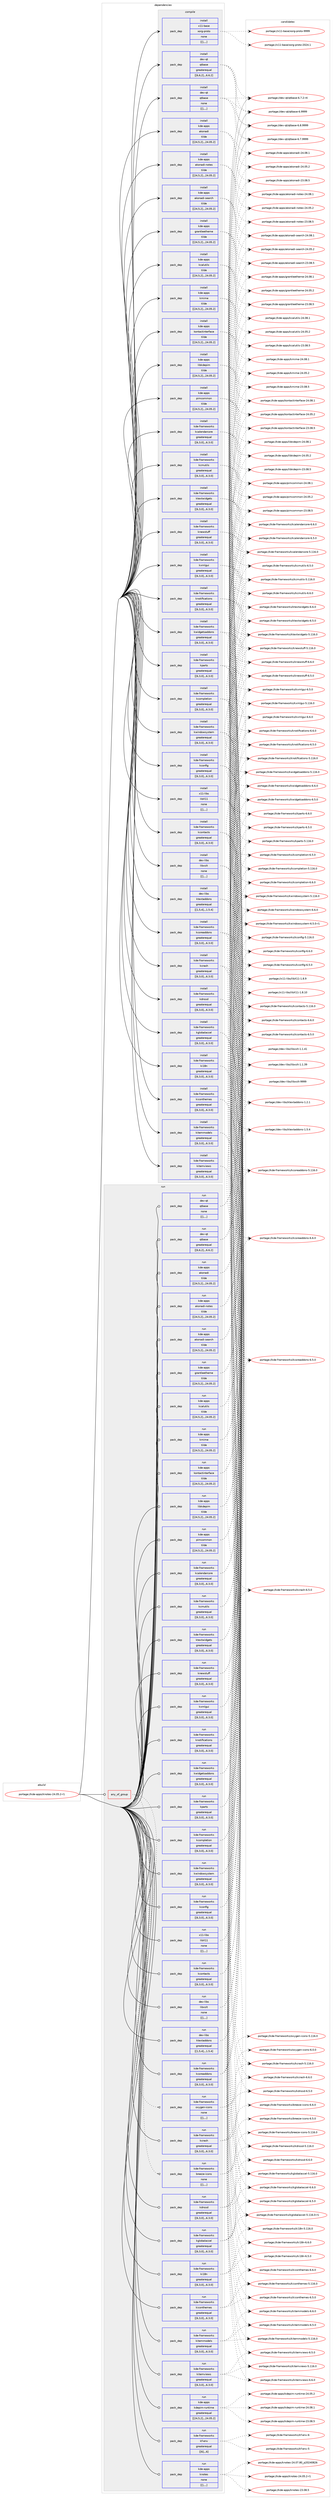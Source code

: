 digraph prolog {

# *************
# Graph options
# *************

newrank=true;
concentrate=true;
compound=true;
graph [rankdir=LR,fontname=Helvetica,fontsize=10,ranksep=1.5];#, ranksep=2.5, nodesep=0.2];
edge  [arrowhead=vee];
node  [fontname=Helvetica,fontsize=10];

# **********
# The ebuild
# **********

subgraph cluster_leftcol {
color=gray;
label=<<i>ebuild</i>>;
id [label="portage://kde-apps/knotes-24.05.2-r1", color=red, width=4, href="../kde-apps/knotes-24.05.2-r1.svg"];
}

# ****************
# The dependencies
# ****************

subgraph cluster_midcol {
color=gray;
label=<<i>dependencies</i>>;
subgraph cluster_compile {
fillcolor="#eeeeee";
style=filled;
label=<<i>compile</i>>;
subgraph pack192462 {
dependency263828 [label=<<TABLE BORDER="0" CELLBORDER="1" CELLSPACING="0" CELLPADDING="4" WIDTH="220"><TR><TD ROWSPAN="6" CELLPADDING="30">pack_dep</TD></TR><TR><TD WIDTH="110">install</TD></TR><TR><TD>dev-libs</TD></TR><TR><TD>ktextaddons</TD></TR><TR><TD>greaterequal</TD></TR><TR><TD>[[1,5,4],,,1.5.4]</TD></TR></TABLE>>, shape=none, color=blue];
}
id:e -> dependency263828:w [weight=20,style="solid",arrowhead="vee"];
subgraph pack192463 {
dependency263829 [label=<<TABLE BORDER="0" CELLBORDER="1" CELLSPACING="0" CELLPADDING="4" WIDTH="220"><TR><TD ROWSPAN="6" CELLPADDING="30">pack_dep</TD></TR><TR><TD WIDTH="110">install</TD></TR><TR><TD>dev-libs</TD></TR><TR><TD>libxslt</TD></TR><TR><TD>none</TD></TR><TR><TD>[[],,,,]</TD></TR></TABLE>>, shape=none, color=blue];
}
id:e -> dependency263829:w [weight=20,style="solid",arrowhead="vee"];
subgraph pack192464 {
dependency263830 [label=<<TABLE BORDER="0" CELLBORDER="1" CELLSPACING="0" CELLPADDING="4" WIDTH="220"><TR><TD ROWSPAN="6" CELLPADDING="30">pack_dep</TD></TR><TR><TD WIDTH="110">install</TD></TR><TR><TD>dev-qt</TD></TR><TR><TD>qtbase</TD></TR><TR><TD>greaterequal</TD></TR><TR><TD>[[6,6,2],,,6.6.2]</TD></TR></TABLE>>, shape=none, color=blue];
}
id:e -> dependency263830:w [weight=20,style="solid",arrowhead="vee"];
subgraph pack192465 {
dependency263831 [label=<<TABLE BORDER="0" CELLBORDER="1" CELLSPACING="0" CELLPADDING="4" WIDTH="220"><TR><TD ROWSPAN="6" CELLPADDING="30">pack_dep</TD></TR><TR><TD WIDTH="110">install</TD></TR><TR><TD>dev-qt</TD></TR><TR><TD>qtbase</TD></TR><TR><TD>none</TD></TR><TR><TD>[[],,,,]</TD></TR></TABLE>>, shape=none, color=blue];
}
id:e -> dependency263831:w [weight=20,style="solid",arrowhead="vee"];
subgraph pack192466 {
dependency263832 [label=<<TABLE BORDER="0" CELLBORDER="1" CELLSPACING="0" CELLPADDING="4" WIDTH="220"><TR><TD ROWSPAN="6" CELLPADDING="30">pack_dep</TD></TR><TR><TD WIDTH="110">install</TD></TR><TR><TD>kde-apps</TD></TR><TR><TD>akonadi</TD></TR><TR><TD>tilde</TD></TR><TR><TD>[[24,5,2],,,24.05.2]</TD></TR></TABLE>>, shape=none, color=blue];
}
id:e -> dependency263832:w [weight=20,style="solid",arrowhead="vee"];
subgraph pack192467 {
dependency263833 [label=<<TABLE BORDER="0" CELLBORDER="1" CELLSPACING="0" CELLPADDING="4" WIDTH="220"><TR><TD ROWSPAN="6" CELLPADDING="30">pack_dep</TD></TR><TR><TD WIDTH="110">install</TD></TR><TR><TD>kde-apps</TD></TR><TR><TD>akonadi-notes</TD></TR><TR><TD>tilde</TD></TR><TR><TD>[[24,5,2],,,24.05.2]</TD></TR></TABLE>>, shape=none, color=blue];
}
id:e -> dependency263833:w [weight=20,style="solid",arrowhead="vee"];
subgraph pack192468 {
dependency263834 [label=<<TABLE BORDER="0" CELLBORDER="1" CELLSPACING="0" CELLPADDING="4" WIDTH="220"><TR><TD ROWSPAN="6" CELLPADDING="30">pack_dep</TD></TR><TR><TD WIDTH="110">install</TD></TR><TR><TD>kde-apps</TD></TR><TR><TD>akonadi-search</TD></TR><TR><TD>tilde</TD></TR><TR><TD>[[24,5,2],,,24.05.2]</TD></TR></TABLE>>, shape=none, color=blue];
}
id:e -> dependency263834:w [weight=20,style="solid",arrowhead="vee"];
subgraph pack192469 {
dependency263835 [label=<<TABLE BORDER="0" CELLBORDER="1" CELLSPACING="0" CELLPADDING="4" WIDTH="220"><TR><TD ROWSPAN="6" CELLPADDING="30">pack_dep</TD></TR><TR><TD WIDTH="110">install</TD></TR><TR><TD>kde-apps</TD></TR><TR><TD>grantleetheme</TD></TR><TR><TD>tilde</TD></TR><TR><TD>[[24,5,2],,,24.05.2]</TD></TR></TABLE>>, shape=none, color=blue];
}
id:e -> dependency263835:w [weight=20,style="solid",arrowhead="vee"];
subgraph pack192470 {
dependency263836 [label=<<TABLE BORDER="0" CELLBORDER="1" CELLSPACING="0" CELLPADDING="4" WIDTH="220"><TR><TD ROWSPAN="6" CELLPADDING="30">pack_dep</TD></TR><TR><TD WIDTH="110">install</TD></TR><TR><TD>kde-apps</TD></TR><TR><TD>kcalutils</TD></TR><TR><TD>tilde</TD></TR><TR><TD>[[24,5,2],,,24.05.2]</TD></TR></TABLE>>, shape=none, color=blue];
}
id:e -> dependency263836:w [weight=20,style="solid",arrowhead="vee"];
subgraph pack192471 {
dependency263837 [label=<<TABLE BORDER="0" CELLBORDER="1" CELLSPACING="0" CELLPADDING="4" WIDTH="220"><TR><TD ROWSPAN="6" CELLPADDING="30">pack_dep</TD></TR><TR><TD WIDTH="110">install</TD></TR><TR><TD>kde-apps</TD></TR><TR><TD>kmime</TD></TR><TR><TD>tilde</TD></TR><TR><TD>[[24,5,2],,,24.05.2]</TD></TR></TABLE>>, shape=none, color=blue];
}
id:e -> dependency263837:w [weight=20,style="solid",arrowhead="vee"];
subgraph pack192472 {
dependency263838 [label=<<TABLE BORDER="0" CELLBORDER="1" CELLSPACING="0" CELLPADDING="4" WIDTH="220"><TR><TD ROWSPAN="6" CELLPADDING="30">pack_dep</TD></TR><TR><TD WIDTH="110">install</TD></TR><TR><TD>kde-apps</TD></TR><TR><TD>kontactinterface</TD></TR><TR><TD>tilde</TD></TR><TR><TD>[[24,5,2],,,24.05.2]</TD></TR></TABLE>>, shape=none, color=blue];
}
id:e -> dependency263838:w [weight=20,style="solid",arrowhead="vee"];
subgraph pack192473 {
dependency263839 [label=<<TABLE BORDER="0" CELLBORDER="1" CELLSPACING="0" CELLPADDING="4" WIDTH="220"><TR><TD ROWSPAN="6" CELLPADDING="30">pack_dep</TD></TR><TR><TD WIDTH="110">install</TD></TR><TR><TD>kde-apps</TD></TR><TR><TD>libkdepim</TD></TR><TR><TD>tilde</TD></TR><TR><TD>[[24,5,2],,,24.05.2]</TD></TR></TABLE>>, shape=none, color=blue];
}
id:e -> dependency263839:w [weight=20,style="solid",arrowhead="vee"];
subgraph pack192474 {
dependency263840 [label=<<TABLE BORDER="0" CELLBORDER="1" CELLSPACING="0" CELLPADDING="4" WIDTH="220"><TR><TD ROWSPAN="6" CELLPADDING="30">pack_dep</TD></TR><TR><TD WIDTH="110">install</TD></TR><TR><TD>kde-apps</TD></TR><TR><TD>pimcommon</TD></TR><TR><TD>tilde</TD></TR><TR><TD>[[24,5,2],,,24.05.2]</TD></TR></TABLE>>, shape=none, color=blue];
}
id:e -> dependency263840:w [weight=20,style="solid",arrowhead="vee"];
subgraph pack192475 {
dependency263841 [label=<<TABLE BORDER="0" CELLBORDER="1" CELLSPACING="0" CELLPADDING="4" WIDTH="220"><TR><TD ROWSPAN="6" CELLPADDING="30">pack_dep</TD></TR><TR><TD WIDTH="110">install</TD></TR><TR><TD>kde-frameworks</TD></TR><TR><TD>kcalendarcore</TD></TR><TR><TD>greaterequal</TD></TR><TR><TD>[[6,3,0],,,6.3.0]</TD></TR></TABLE>>, shape=none, color=blue];
}
id:e -> dependency263841:w [weight=20,style="solid",arrowhead="vee"];
subgraph pack192476 {
dependency263842 [label=<<TABLE BORDER="0" CELLBORDER="1" CELLSPACING="0" CELLPADDING="4" WIDTH="220"><TR><TD ROWSPAN="6" CELLPADDING="30">pack_dep</TD></TR><TR><TD WIDTH="110">install</TD></TR><TR><TD>kde-frameworks</TD></TR><TR><TD>kcmutils</TD></TR><TR><TD>greaterequal</TD></TR><TR><TD>[[6,3,0],,,6.3.0]</TD></TR></TABLE>>, shape=none, color=blue];
}
id:e -> dependency263842:w [weight=20,style="solid",arrowhead="vee"];
subgraph pack192477 {
dependency263843 [label=<<TABLE BORDER="0" CELLBORDER="1" CELLSPACING="0" CELLPADDING="4" WIDTH="220"><TR><TD ROWSPAN="6" CELLPADDING="30">pack_dep</TD></TR><TR><TD WIDTH="110">install</TD></TR><TR><TD>kde-frameworks</TD></TR><TR><TD>kcompletion</TD></TR><TR><TD>greaterequal</TD></TR><TR><TD>[[6,3,0],,,6.3.0]</TD></TR></TABLE>>, shape=none, color=blue];
}
id:e -> dependency263843:w [weight=20,style="solid",arrowhead="vee"];
subgraph pack192478 {
dependency263844 [label=<<TABLE BORDER="0" CELLBORDER="1" CELLSPACING="0" CELLPADDING="4" WIDTH="220"><TR><TD ROWSPAN="6" CELLPADDING="30">pack_dep</TD></TR><TR><TD WIDTH="110">install</TD></TR><TR><TD>kde-frameworks</TD></TR><TR><TD>kconfig</TD></TR><TR><TD>greaterequal</TD></TR><TR><TD>[[6,3,0],,,6.3.0]</TD></TR></TABLE>>, shape=none, color=blue];
}
id:e -> dependency263844:w [weight=20,style="solid",arrowhead="vee"];
subgraph pack192479 {
dependency263845 [label=<<TABLE BORDER="0" CELLBORDER="1" CELLSPACING="0" CELLPADDING="4" WIDTH="220"><TR><TD ROWSPAN="6" CELLPADDING="30">pack_dep</TD></TR><TR><TD WIDTH="110">install</TD></TR><TR><TD>kde-frameworks</TD></TR><TR><TD>kcontacts</TD></TR><TR><TD>greaterequal</TD></TR><TR><TD>[[6,3,0],,,6.3.0]</TD></TR></TABLE>>, shape=none, color=blue];
}
id:e -> dependency263845:w [weight=20,style="solid",arrowhead="vee"];
subgraph pack192480 {
dependency263846 [label=<<TABLE BORDER="0" CELLBORDER="1" CELLSPACING="0" CELLPADDING="4" WIDTH="220"><TR><TD ROWSPAN="6" CELLPADDING="30">pack_dep</TD></TR><TR><TD WIDTH="110">install</TD></TR><TR><TD>kde-frameworks</TD></TR><TR><TD>kcoreaddons</TD></TR><TR><TD>greaterequal</TD></TR><TR><TD>[[6,3,0],,,6.3.0]</TD></TR></TABLE>>, shape=none, color=blue];
}
id:e -> dependency263846:w [weight=20,style="solid",arrowhead="vee"];
subgraph pack192481 {
dependency263847 [label=<<TABLE BORDER="0" CELLBORDER="1" CELLSPACING="0" CELLPADDING="4" WIDTH="220"><TR><TD ROWSPAN="6" CELLPADDING="30">pack_dep</TD></TR><TR><TD WIDTH="110">install</TD></TR><TR><TD>kde-frameworks</TD></TR><TR><TD>kcrash</TD></TR><TR><TD>greaterequal</TD></TR><TR><TD>[[6,3,0],,,6.3.0]</TD></TR></TABLE>>, shape=none, color=blue];
}
id:e -> dependency263847:w [weight=20,style="solid",arrowhead="vee"];
subgraph pack192482 {
dependency263848 [label=<<TABLE BORDER="0" CELLBORDER="1" CELLSPACING="0" CELLPADDING="4" WIDTH="220"><TR><TD ROWSPAN="6" CELLPADDING="30">pack_dep</TD></TR><TR><TD WIDTH="110">install</TD></TR><TR><TD>kde-frameworks</TD></TR><TR><TD>kdnssd</TD></TR><TR><TD>greaterequal</TD></TR><TR><TD>[[6,3,0],,,6.3.0]</TD></TR></TABLE>>, shape=none, color=blue];
}
id:e -> dependency263848:w [weight=20,style="solid",arrowhead="vee"];
subgraph pack192483 {
dependency263849 [label=<<TABLE BORDER="0" CELLBORDER="1" CELLSPACING="0" CELLPADDING="4" WIDTH="220"><TR><TD ROWSPAN="6" CELLPADDING="30">pack_dep</TD></TR><TR><TD WIDTH="110">install</TD></TR><TR><TD>kde-frameworks</TD></TR><TR><TD>kglobalaccel</TD></TR><TR><TD>greaterequal</TD></TR><TR><TD>[[6,3,0],,,6.3.0]</TD></TR></TABLE>>, shape=none, color=blue];
}
id:e -> dependency263849:w [weight=20,style="solid",arrowhead="vee"];
subgraph pack192484 {
dependency263850 [label=<<TABLE BORDER="0" CELLBORDER="1" CELLSPACING="0" CELLPADDING="4" WIDTH="220"><TR><TD ROWSPAN="6" CELLPADDING="30">pack_dep</TD></TR><TR><TD WIDTH="110">install</TD></TR><TR><TD>kde-frameworks</TD></TR><TR><TD>ki18n</TD></TR><TR><TD>greaterequal</TD></TR><TR><TD>[[6,3,0],,,6.3.0]</TD></TR></TABLE>>, shape=none, color=blue];
}
id:e -> dependency263850:w [weight=20,style="solid",arrowhead="vee"];
subgraph pack192485 {
dependency263851 [label=<<TABLE BORDER="0" CELLBORDER="1" CELLSPACING="0" CELLPADDING="4" WIDTH="220"><TR><TD ROWSPAN="6" CELLPADDING="30">pack_dep</TD></TR><TR><TD WIDTH="110">install</TD></TR><TR><TD>kde-frameworks</TD></TR><TR><TD>kiconthemes</TD></TR><TR><TD>greaterequal</TD></TR><TR><TD>[[6,3,0],,,6.3.0]</TD></TR></TABLE>>, shape=none, color=blue];
}
id:e -> dependency263851:w [weight=20,style="solid",arrowhead="vee"];
subgraph pack192486 {
dependency263852 [label=<<TABLE BORDER="0" CELLBORDER="1" CELLSPACING="0" CELLPADDING="4" WIDTH="220"><TR><TD ROWSPAN="6" CELLPADDING="30">pack_dep</TD></TR><TR><TD WIDTH="110">install</TD></TR><TR><TD>kde-frameworks</TD></TR><TR><TD>kitemmodels</TD></TR><TR><TD>greaterequal</TD></TR><TR><TD>[[6,3,0],,,6.3.0]</TD></TR></TABLE>>, shape=none, color=blue];
}
id:e -> dependency263852:w [weight=20,style="solid",arrowhead="vee"];
subgraph pack192487 {
dependency263853 [label=<<TABLE BORDER="0" CELLBORDER="1" CELLSPACING="0" CELLPADDING="4" WIDTH="220"><TR><TD ROWSPAN="6" CELLPADDING="30">pack_dep</TD></TR><TR><TD WIDTH="110">install</TD></TR><TR><TD>kde-frameworks</TD></TR><TR><TD>kitemviews</TD></TR><TR><TD>greaterequal</TD></TR><TR><TD>[[6,3,0],,,6.3.0]</TD></TR></TABLE>>, shape=none, color=blue];
}
id:e -> dependency263853:w [weight=20,style="solid",arrowhead="vee"];
subgraph pack192488 {
dependency263854 [label=<<TABLE BORDER="0" CELLBORDER="1" CELLSPACING="0" CELLPADDING="4" WIDTH="220"><TR><TD ROWSPAN="6" CELLPADDING="30">pack_dep</TD></TR><TR><TD WIDTH="110">install</TD></TR><TR><TD>kde-frameworks</TD></TR><TR><TD>knewstuff</TD></TR><TR><TD>greaterequal</TD></TR><TR><TD>[[6,3,0],,,6.3.0]</TD></TR></TABLE>>, shape=none, color=blue];
}
id:e -> dependency263854:w [weight=20,style="solid",arrowhead="vee"];
subgraph pack192489 {
dependency263855 [label=<<TABLE BORDER="0" CELLBORDER="1" CELLSPACING="0" CELLPADDING="4" WIDTH="220"><TR><TD ROWSPAN="6" CELLPADDING="30">pack_dep</TD></TR><TR><TD WIDTH="110">install</TD></TR><TR><TD>kde-frameworks</TD></TR><TR><TD>knotifications</TD></TR><TR><TD>greaterequal</TD></TR><TR><TD>[[6,3,0],,,6.3.0]</TD></TR></TABLE>>, shape=none, color=blue];
}
id:e -> dependency263855:w [weight=20,style="solid",arrowhead="vee"];
subgraph pack192490 {
dependency263856 [label=<<TABLE BORDER="0" CELLBORDER="1" CELLSPACING="0" CELLPADDING="4" WIDTH="220"><TR><TD ROWSPAN="6" CELLPADDING="30">pack_dep</TD></TR><TR><TD WIDTH="110">install</TD></TR><TR><TD>kde-frameworks</TD></TR><TR><TD>kparts</TD></TR><TR><TD>greaterequal</TD></TR><TR><TD>[[6,3,0],,,6.3.0]</TD></TR></TABLE>>, shape=none, color=blue];
}
id:e -> dependency263856:w [weight=20,style="solid",arrowhead="vee"];
subgraph pack192491 {
dependency263857 [label=<<TABLE BORDER="0" CELLBORDER="1" CELLSPACING="0" CELLPADDING="4" WIDTH="220"><TR><TD ROWSPAN="6" CELLPADDING="30">pack_dep</TD></TR><TR><TD WIDTH="110">install</TD></TR><TR><TD>kde-frameworks</TD></TR><TR><TD>ktextwidgets</TD></TR><TR><TD>greaterequal</TD></TR><TR><TD>[[6,3,0],,,6.3.0]</TD></TR></TABLE>>, shape=none, color=blue];
}
id:e -> dependency263857:w [weight=20,style="solid",arrowhead="vee"];
subgraph pack192492 {
dependency263858 [label=<<TABLE BORDER="0" CELLBORDER="1" CELLSPACING="0" CELLPADDING="4" WIDTH="220"><TR><TD ROWSPAN="6" CELLPADDING="30">pack_dep</TD></TR><TR><TD WIDTH="110">install</TD></TR><TR><TD>kde-frameworks</TD></TR><TR><TD>kwidgetsaddons</TD></TR><TR><TD>greaterequal</TD></TR><TR><TD>[[6,3,0],,,6.3.0]</TD></TR></TABLE>>, shape=none, color=blue];
}
id:e -> dependency263858:w [weight=20,style="solid",arrowhead="vee"];
subgraph pack192493 {
dependency263859 [label=<<TABLE BORDER="0" CELLBORDER="1" CELLSPACING="0" CELLPADDING="4" WIDTH="220"><TR><TD ROWSPAN="6" CELLPADDING="30">pack_dep</TD></TR><TR><TD WIDTH="110">install</TD></TR><TR><TD>kde-frameworks</TD></TR><TR><TD>kwindowsystem</TD></TR><TR><TD>greaterequal</TD></TR><TR><TD>[[6,3,0],,,6.3.0]</TD></TR></TABLE>>, shape=none, color=blue];
}
id:e -> dependency263859:w [weight=20,style="solid",arrowhead="vee"];
subgraph pack192494 {
dependency263860 [label=<<TABLE BORDER="0" CELLBORDER="1" CELLSPACING="0" CELLPADDING="4" WIDTH="220"><TR><TD ROWSPAN="6" CELLPADDING="30">pack_dep</TD></TR><TR><TD WIDTH="110">install</TD></TR><TR><TD>kde-frameworks</TD></TR><TR><TD>kxmlgui</TD></TR><TR><TD>greaterequal</TD></TR><TR><TD>[[6,3,0],,,6.3.0]</TD></TR></TABLE>>, shape=none, color=blue];
}
id:e -> dependency263860:w [weight=20,style="solid",arrowhead="vee"];
subgraph pack192495 {
dependency263861 [label=<<TABLE BORDER="0" CELLBORDER="1" CELLSPACING="0" CELLPADDING="4" WIDTH="220"><TR><TD ROWSPAN="6" CELLPADDING="30">pack_dep</TD></TR><TR><TD WIDTH="110">install</TD></TR><TR><TD>x11-base</TD></TR><TR><TD>xorg-proto</TD></TR><TR><TD>none</TD></TR><TR><TD>[[],,,,]</TD></TR></TABLE>>, shape=none, color=blue];
}
id:e -> dependency263861:w [weight=20,style="solid",arrowhead="vee"];
subgraph pack192496 {
dependency263862 [label=<<TABLE BORDER="0" CELLBORDER="1" CELLSPACING="0" CELLPADDING="4" WIDTH="220"><TR><TD ROWSPAN="6" CELLPADDING="30">pack_dep</TD></TR><TR><TD WIDTH="110">install</TD></TR><TR><TD>x11-libs</TD></TR><TR><TD>libX11</TD></TR><TR><TD>none</TD></TR><TR><TD>[[],,,,]</TD></TR></TABLE>>, shape=none, color=blue];
}
id:e -> dependency263862:w [weight=20,style="solid",arrowhead="vee"];
}
subgraph cluster_compileandrun {
fillcolor="#eeeeee";
style=filled;
label=<<i>compile and run</i>>;
}
subgraph cluster_run {
fillcolor="#eeeeee";
style=filled;
label=<<i>run</i>>;
subgraph any1740 {
dependency263863 [label=<<TABLE BORDER="0" CELLBORDER="1" CELLSPACING="0" CELLPADDING="4"><TR><TD CELLPADDING="10">any_of_group</TD></TR></TABLE>>, shape=none, color=red];subgraph pack192497 {
dependency263864 [label=<<TABLE BORDER="0" CELLBORDER="1" CELLSPACING="0" CELLPADDING="4" WIDTH="220"><TR><TD ROWSPAN="6" CELLPADDING="30">pack_dep</TD></TR><TR><TD WIDTH="110">run</TD></TR><TR><TD>kde-frameworks</TD></TR><TR><TD>breeze-icons</TD></TR><TR><TD>none</TD></TR><TR><TD>[[],,,,]</TD></TR></TABLE>>, shape=none, color=blue];
}
dependency263863:e -> dependency263864:w [weight=20,style="dotted",arrowhead="oinv"];
subgraph pack192498 {
dependency263865 [label=<<TABLE BORDER="0" CELLBORDER="1" CELLSPACING="0" CELLPADDING="4" WIDTH="220"><TR><TD ROWSPAN="6" CELLPADDING="30">pack_dep</TD></TR><TR><TD WIDTH="110">run</TD></TR><TR><TD>kde-frameworks</TD></TR><TR><TD>oxygen-icons</TD></TR><TR><TD>none</TD></TR><TR><TD>[[],,,,]</TD></TR></TABLE>>, shape=none, color=blue];
}
dependency263863:e -> dependency263865:w [weight=20,style="dotted",arrowhead="oinv"];
}
id:e -> dependency263863:w [weight=20,style="solid",arrowhead="odot"];
subgraph pack192499 {
dependency263866 [label=<<TABLE BORDER="0" CELLBORDER="1" CELLSPACING="0" CELLPADDING="4" WIDTH="220"><TR><TD ROWSPAN="6" CELLPADDING="30">pack_dep</TD></TR><TR><TD WIDTH="110">run</TD></TR><TR><TD>dev-libs</TD></TR><TR><TD>ktextaddons</TD></TR><TR><TD>greaterequal</TD></TR><TR><TD>[[1,5,4],,,1.5.4]</TD></TR></TABLE>>, shape=none, color=blue];
}
id:e -> dependency263866:w [weight=20,style="solid",arrowhead="odot"];
subgraph pack192500 {
dependency263867 [label=<<TABLE BORDER="0" CELLBORDER="1" CELLSPACING="0" CELLPADDING="4" WIDTH="220"><TR><TD ROWSPAN="6" CELLPADDING="30">pack_dep</TD></TR><TR><TD WIDTH="110">run</TD></TR><TR><TD>dev-libs</TD></TR><TR><TD>libxslt</TD></TR><TR><TD>none</TD></TR><TR><TD>[[],,,,]</TD></TR></TABLE>>, shape=none, color=blue];
}
id:e -> dependency263867:w [weight=20,style="solid",arrowhead="odot"];
subgraph pack192501 {
dependency263868 [label=<<TABLE BORDER="0" CELLBORDER="1" CELLSPACING="0" CELLPADDING="4" WIDTH="220"><TR><TD ROWSPAN="6" CELLPADDING="30">pack_dep</TD></TR><TR><TD WIDTH="110">run</TD></TR><TR><TD>dev-qt</TD></TR><TR><TD>qtbase</TD></TR><TR><TD>greaterequal</TD></TR><TR><TD>[[6,6,2],,,6.6.2]</TD></TR></TABLE>>, shape=none, color=blue];
}
id:e -> dependency263868:w [weight=20,style="solid",arrowhead="odot"];
subgraph pack192502 {
dependency263869 [label=<<TABLE BORDER="0" CELLBORDER="1" CELLSPACING="0" CELLPADDING="4" WIDTH="220"><TR><TD ROWSPAN="6" CELLPADDING="30">pack_dep</TD></TR><TR><TD WIDTH="110">run</TD></TR><TR><TD>dev-qt</TD></TR><TR><TD>qtbase</TD></TR><TR><TD>none</TD></TR><TR><TD>[[],,,,]</TD></TR></TABLE>>, shape=none, color=blue];
}
id:e -> dependency263869:w [weight=20,style="solid",arrowhead="odot"];
subgraph pack192503 {
dependency263870 [label=<<TABLE BORDER="0" CELLBORDER="1" CELLSPACING="0" CELLPADDING="4" WIDTH="220"><TR><TD ROWSPAN="6" CELLPADDING="30">pack_dep</TD></TR><TR><TD WIDTH="110">run</TD></TR><TR><TD>kde-apps</TD></TR><TR><TD>akonadi</TD></TR><TR><TD>tilde</TD></TR><TR><TD>[[24,5,2],,,24.05.2]</TD></TR></TABLE>>, shape=none, color=blue];
}
id:e -> dependency263870:w [weight=20,style="solid",arrowhead="odot"];
subgraph pack192504 {
dependency263871 [label=<<TABLE BORDER="0" CELLBORDER="1" CELLSPACING="0" CELLPADDING="4" WIDTH="220"><TR><TD ROWSPAN="6" CELLPADDING="30">pack_dep</TD></TR><TR><TD WIDTH="110">run</TD></TR><TR><TD>kde-apps</TD></TR><TR><TD>akonadi-notes</TD></TR><TR><TD>tilde</TD></TR><TR><TD>[[24,5,2],,,24.05.2]</TD></TR></TABLE>>, shape=none, color=blue];
}
id:e -> dependency263871:w [weight=20,style="solid",arrowhead="odot"];
subgraph pack192505 {
dependency263872 [label=<<TABLE BORDER="0" CELLBORDER="1" CELLSPACING="0" CELLPADDING="4" WIDTH="220"><TR><TD ROWSPAN="6" CELLPADDING="30">pack_dep</TD></TR><TR><TD WIDTH="110">run</TD></TR><TR><TD>kde-apps</TD></TR><TR><TD>akonadi-search</TD></TR><TR><TD>tilde</TD></TR><TR><TD>[[24,5,2],,,24.05.2]</TD></TR></TABLE>>, shape=none, color=blue];
}
id:e -> dependency263872:w [weight=20,style="solid",arrowhead="odot"];
subgraph pack192506 {
dependency263873 [label=<<TABLE BORDER="0" CELLBORDER="1" CELLSPACING="0" CELLPADDING="4" WIDTH="220"><TR><TD ROWSPAN="6" CELLPADDING="30">pack_dep</TD></TR><TR><TD WIDTH="110">run</TD></TR><TR><TD>kde-apps</TD></TR><TR><TD>grantleetheme</TD></TR><TR><TD>tilde</TD></TR><TR><TD>[[24,5,2],,,24.05.2]</TD></TR></TABLE>>, shape=none, color=blue];
}
id:e -> dependency263873:w [weight=20,style="solid",arrowhead="odot"];
subgraph pack192507 {
dependency263874 [label=<<TABLE BORDER="0" CELLBORDER="1" CELLSPACING="0" CELLPADDING="4" WIDTH="220"><TR><TD ROWSPAN="6" CELLPADDING="30">pack_dep</TD></TR><TR><TD WIDTH="110">run</TD></TR><TR><TD>kde-apps</TD></TR><TR><TD>kcalutils</TD></TR><TR><TD>tilde</TD></TR><TR><TD>[[24,5,2],,,24.05.2]</TD></TR></TABLE>>, shape=none, color=blue];
}
id:e -> dependency263874:w [weight=20,style="solid",arrowhead="odot"];
subgraph pack192508 {
dependency263875 [label=<<TABLE BORDER="0" CELLBORDER="1" CELLSPACING="0" CELLPADDING="4" WIDTH="220"><TR><TD ROWSPAN="6" CELLPADDING="30">pack_dep</TD></TR><TR><TD WIDTH="110">run</TD></TR><TR><TD>kde-apps</TD></TR><TR><TD>kdepim-runtime</TD></TR><TR><TD>greaterequal</TD></TR><TR><TD>[[24,5,2],,,24.05.2]</TD></TR></TABLE>>, shape=none, color=blue];
}
id:e -> dependency263875:w [weight=20,style="solid",arrowhead="odot"];
subgraph pack192509 {
dependency263876 [label=<<TABLE BORDER="0" CELLBORDER="1" CELLSPACING="0" CELLPADDING="4" WIDTH="220"><TR><TD ROWSPAN="6" CELLPADDING="30">pack_dep</TD></TR><TR><TD WIDTH="110">run</TD></TR><TR><TD>kde-apps</TD></TR><TR><TD>kmime</TD></TR><TR><TD>tilde</TD></TR><TR><TD>[[24,5,2],,,24.05.2]</TD></TR></TABLE>>, shape=none, color=blue];
}
id:e -> dependency263876:w [weight=20,style="solid",arrowhead="odot"];
subgraph pack192510 {
dependency263877 [label=<<TABLE BORDER="0" CELLBORDER="1" CELLSPACING="0" CELLPADDING="4" WIDTH="220"><TR><TD ROWSPAN="6" CELLPADDING="30">pack_dep</TD></TR><TR><TD WIDTH="110">run</TD></TR><TR><TD>kde-apps</TD></TR><TR><TD>kontactinterface</TD></TR><TR><TD>tilde</TD></TR><TR><TD>[[24,5,2],,,24.05.2]</TD></TR></TABLE>>, shape=none, color=blue];
}
id:e -> dependency263877:w [weight=20,style="solid",arrowhead="odot"];
subgraph pack192511 {
dependency263878 [label=<<TABLE BORDER="0" CELLBORDER="1" CELLSPACING="0" CELLPADDING="4" WIDTH="220"><TR><TD ROWSPAN="6" CELLPADDING="30">pack_dep</TD></TR><TR><TD WIDTH="110">run</TD></TR><TR><TD>kde-apps</TD></TR><TR><TD>libkdepim</TD></TR><TR><TD>tilde</TD></TR><TR><TD>[[24,5,2],,,24.05.2]</TD></TR></TABLE>>, shape=none, color=blue];
}
id:e -> dependency263878:w [weight=20,style="solid",arrowhead="odot"];
subgraph pack192512 {
dependency263879 [label=<<TABLE BORDER="0" CELLBORDER="1" CELLSPACING="0" CELLPADDING="4" WIDTH="220"><TR><TD ROWSPAN="6" CELLPADDING="30">pack_dep</TD></TR><TR><TD WIDTH="110">run</TD></TR><TR><TD>kde-apps</TD></TR><TR><TD>pimcommon</TD></TR><TR><TD>tilde</TD></TR><TR><TD>[[24,5,2],,,24.05.2]</TD></TR></TABLE>>, shape=none, color=blue];
}
id:e -> dependency263879:w [weight=20,style="solid",arrowhead="odot"];
subgraph pack192513 {
dependency263880 [label=<<TABLE BORDER="0" CELLBORDER="1" CELLSPACING="0" CELLPADDING="4" WIDTH="220"><TR><TD ROWSPAN="6" CELLPADDING="30">pack_dep</TD></TR><TR><TD WIDTH="110">run</TD></TR><TR><TD>kde-frameworks</TD></TR><TR><TD>kcalendarcore</TD></TR><TR><TD>greaterequal</TD></TR><TR><TD>[[6,3,0],,,6.3.0]</TD></TR></TABLE>>, shape=none, color=blue];
}
id:e -> dependency263880:w [weight=20,style="solid",arrowhead="odot"];
subgraph pack192514 {
dependency263881 [label=<<TABLE BORDER="0" CELLBORDER="1" CELLSPACING="0" CELLPADDING="4" WIDTH="220"><TR><TD ROWSPAN="6" CELLPADDING="30">pack_dep</TD></TR><TR><TD WIDTH="110">run</TD></TR><TR><TD>kde-frameworks</TD></TR><TR><TD>kcmutils</TD></TR><TR><TD>greaterequal</TD></TR><TR><TD>[[6,3,0],,,6.3.0]</TD></TR></TABLE>>, shape=none, color=blue];
}
id:e -> dependency263881:w [weight=20,style="solid",arrowhead="odot"];
subgraph pack192515 {
dependency263882 [label=<<TABLE BORDER="0" CELLBORDER="1" CELLSPACING="0" CELLPADDING="4" WIDTH="220"><TR><TD ROWSPAN="6" CELLPADDING="30">pack_dep</TD></TR><TR><TD WIDTH="110">run</TD></TR><TR><TD>kde-frameworks</TD></TR><TR><TD>kcompletion</TD></TR><TR><TD>greaterequal</TD></TR><TR><TD>[[6,3,0],,,6.3.0]</TD></TR></TABLE>>, shape=none, color=blue];
}
id:e -> dependency263882:w [weight=20,style="solid",arrowhead="odot"];
subgraph pack192516 {
dependency263883 [label=<<TABLE BORDER="0" CELLBORDER="1" CELLSPACING="0" CELLPADDING="4" WIDTH="220"><TR><TD ROWSPAN="6" CELLPADDING="30">pack_dep</TD></TR><TR><TD WIDTH="110">run</TD></TR><TR><TD>kde-frameworks</TD></TR><TR><TD>kconfig</TD></TR><TR><TD>greaterequal</TD></TR><TR><TD>[[6,3,0],,,6.3.0]</TD></TR></TABLE>>, shape=none, color=blue];
}
id:e -> dependency263883:w [weight=20,style="solid",arrowhead="odot"];
subgraph pack192517 {
dependency263884 [label=<<TABLE BORDER="0" CELLBORDER="1" CELLSPACING="0" CELLPADDING="4" WIDTH="220"><TR><TD ROWSPAN="6" CELLPADDING="30">pack_dep</TD></TR><TR><TD WIDTH="110">run</TD></TR><TR><TD>kde-frameworks</TD></TR><TR><TD>kcontacts</TD></TR><TR><TD>greaterequal</TD></TR><TR><TD>[[6,3,0],,,6.3.0]</TD></TR></TABLE>>, shape=none, color=blue];
}
id:e -> dependency263884:w [weight=20,style="solid",arrowhead="odot"];
subgraph pack192518 {
dependency263885 [label=<<TABLE BORDER="0" CELLBORDER="1" CELLSPACING="0" CELLPADDING="4" WIDTH="220"><TR><TD ROWSPAN="6" CELLPADDING="30">pack_dep</TD></TR><TR><TD WIDTH="110">run</TD></TR><TR><TD>kde-frameworks</TD></TR><TR><TD>kcoreaddons</TD></TR><TR><TD>greaterequal</TD></TR><TR><TD>[[6,3,0],,,6.3.0]</TD></TR></TABLE>>, shape=none, color=blue];
}
id:e -> dependency263885:w [weight=20,style="solid",arrowhead="odot"];
subgraph pack192519 {
dependency263886 [label=<<TABLE BORDER="0" CELLBORDER="1" CELLSPACING="0" CELLPADDING="4" WIDTH="220"><TR><TD ROWSPAN="6" CELLPADDING="30">pack_dep</TD></TR><TR><TD WIDTH="110">run</TD></TR><TR><TD>kde-frameworks</TD></TR><TR><TD>kcrash</TD></TR><TR><TD>greaterequal</TD></TR><TR><TD>[[6,3,0],,,6.3.0]</TD></TR></TABLE>>, shape=none, color=blue];
}
id:e -> dependency263886:w [weight=20,style="solid",arrowhead="odot"];
subgraph pack192520 {
dependency263887 [label=<<TABLE BORDER="0" CELLBORDER="1" CELLSPACING="0" CELLPADDING="4" WIDTH="220"><TR><TD ROWSPAN="6" CELLPADDING="30">pack_dep</TD></TR><TR><TD WIDTH="110">run</TD></TR><TR><TD>kde-frameworks</TD></TR><TR><TD>kdnssd</TD></TR><TR><TD>greaterequal</TD></TR><TR><TD>[[6,3,0],,,6.3.0]</TD></TR></TABLE>>, shape=none, color=blue];
}
id:e -> dependency263887:w [weight=20,style="solid",arrowhead="odot"];
subgraph pack192521 {
dependency263888 [label=<<TABLE BORDER="0" CELLBORDER="1" CELLSPACING="0" CELLPADDING="4" WIDTH="220"><TR><TD ROWSPAN="6" CELLPADDING="30">pack_dep</TD></TR><TR><TD WIDTH="110">run</TD></TR><TR><TD>kde-frameworks</TD></TR><TR><TD>kf-env</TD></TR><TR><TD>greaterequal</TD></TR><TR><TD>[[6],,,6]</TD></TR></TABLE>>, shape=none, color=blue];
}
id:e -> dependency263888:w [weight=20,style="solid",arrowhead="odot"];
subgraph pack192522 {
dependency263889 [label=<<TABLE BORDER="0" CELLBORDER="1" CELLSPACING="0" CELLPADDING="4" WIDTH="220"><TR><TD ROWSPAN="6" CELLPADDING="30">pack_dep</TD></TR><TR><TD WIDTH="110">run</TD></TR><TR><TD>kde-frameworks</TD></TR><TR><TD>kglobalaccel</TD></TR><TR><TD>greaterequal</TD></TR><TR><TD>[[6,3,0],,,6.3.0]</TD></TR></TABLE>>, shape=none, color=blue];
}
id:e -> dependency263889:w [weight=20,style="solid",arrowhead="odot"];
subgraph pack192523 {
dependency263890 [label=<<TABLE BORDER="0" CELLBORDER="1" CELLSPACING="0" CELLPADDING="4" WIDTH="220"><TR><TD ROWSPAN="6" CELLPADDING="30">pack_dep</TD></TR><TR><TD WIDTH="110">run</TD></TR><TR><TD>kde-frameworks</TD></TR><TR><TD>ki18n</TD></TR><TR><TD>greaterequal</TD></TR><TR><TD>[[6,3,0],,,6.3.0]</TD></TR></TABLE>>, shape=none, color=blue];
}
id:e -> dependency263890:w [weight=20,style="solid",arrowhead="odot"];
subgraph pack192524 {
dependency263891 [label=<<TABLE BORDER="0" CELLBORDER="1" CELLSPACING="0" CELLPADDING="4" WIDTH="220"><TR><TD ROWSPAN="6" CELLPADDING="30">pack_dep</TD></TR><TR><TD WIDTH="110">run</TD></TR><TR><TD>kde-frameworks</TD></TR><TR><TD>kiconthemes</TD></TR><TR><TD>greaterequal</TD></TR><TR><TD>[[6,3,0],,,6.3.0]</TD></TR></TABLE>>, shape=none, color=blue];
}
id:e -> dependency263891:w [weight=20,style="solid",arrowhead="odot"];
subgraph pack192525 {
dependency263892 [label=<<TABLE BORDER="0" CELLBORDER="1" CELLSPACING="0" CELLPADDING="4" WIDTH="220"><TR><TD ROWSPAN="6" CELLPADDING="30">pack_dep</TD></TR><TR><TD WIDTH="110">run</TD></TR><TR><TD>kde-frameworks</TD></TR><TR><TD>kitemmodels</TD></TR><TR><TD>greaterequal</TD></TR><TR><TD>[[6,3,0],,,6.3.0]</TD></TR></TABLE>>, shape=none, color=blue];
}
id:e -> dependency263892:w [weight=20,style="solid",arrowhead="odot"];
subgraph pack192526 {
dependency263893 [label=<<TABLE BORDER="0" CELLBORDER="1" CELLSPACING="0" CELLPADDING="4" WIDTH="220"><TR><TD ROWSPAN="6" CELLPADDING="30">pack_dep</TD></TR><TR><TD WIDTH="110">run</TD></TR><TR><TD>kde-frameworks</TD></TR><TR><TD>kitemviews</TD></TR><TR><TD>greaterequal</TD></TR><TR><TD>[[6,3,0],,,6.3.0]</TD></TR></TABLE>>, shape=none, color=blue];
}
id:e -> dependency263893:w [weight=20,style="solid",arrowhead="odot"];
subgraph pack192527 {
dependency263894 [label=<<TABLE BORDER="0" CELLBORDER="1" CELLSPACING="0" CELLPADDING="4" WIDTH="220"><TR><TD ROWSPAN="6" CELLPADDING="30">pack_dep</TD></TR><TR><TD WIDTH="110">run</TD></TR><TR><TD>kde-frameworks</TD></TR><TR><TD>knewstuff</TD></TR><TR><TD>greaterequal</TD></TR><TR><TD>[[6,3,0],,,6.3.0]</TD></TR></TABLE>>, shape=none, color=blue];
}
id:e -> dependency263894:w [weight=20,style="solid",arrowhead="odot"];
subgraph pack192528 {
dependency263895 [label=<<TABLE BORDER="0" CELLBORDER="1" CELLSPACING="0" CELLPADDING="4" WIDTH="220"><TR><TD ROWSPAN="6" CELLPADDING="30">pack_dep</TD></TR><TR><TD WIDTH="110">run</TD></TR><TR><TD>kde-frameworks</TD></TR><TR><TD>knotifications</TD></TR><TR><TD>greaterequal</TD></TR><TR><TD>[[6,3,0],,,6.3.0]</TD></TR></TABLE>>, shape=none, color=blue];
}
id:e -> dependency263895:w [weight=20,style="solid",arrowhead="odot"];
subgraph pack192529 {
dependency263896 [label=<<TABLE BORDER="0" CELLBORDER="1" CELLSPACING="0" CELLPADDING="4" WIDTH="220"><TR><TD ROWSPAN="6" CELLPADDING="30">pack_dep</TD></TR><TR><TD WIDTH="110">run</TD></TR><TR><TD>kde-frameworks</TD></TR><TR><TD>kparts</TD></TR><TR><TD>greaterequal</TD></TR><TR><TD>[[6,3,0],,,6.3.0]</TD></TR></TABLE>>, shape=none, color=blue];
}
id:e -> dependency263896:w [weight=20,style="solid",arrowhead="odot"];
subgraph pack192530 {
dependency263897 [label=<<TABLE BORDER="0" CELLBORDER="1" CELLSPACING="0" CELLPADDING="4" WIDTH="220"><TR><TD ROWSPAN="6" CELLPADDING="30">pack_dep</TD></TR><TR><TD WIDTH="110">run</TD></TR><TR><TD>kde-frameworks</TD></TR><TR><TD>ktextwidgets</TD></TR><TR><TD>greaterequal</TD></TR><TR><TD>[[6,3,0],,,6.3.0]</TD></TR></TABLE>>, shape=none, color=blue];
}
id:e -> dependency263897:w [weight=20,style="solid",arrowhead="odot"];
subgraph pack192531 {
dependency263898 [label=<<TABLE BORDER="0" CELLBORDER="1" CELLSPACING="0" CELLPADDING="4" WIDTH="220"><TR><TD ROWSPAN="6" CELLPADDING="30">pack_dep</TD></TR><TR><TD WIDTH="110">run</TD></TR><TR><TD>kde-frameworks</TD></TR><TR><TD>kwidgetsaddons</TD></TR><TR><TD>greaterequal</TD></TR><TR><TD>[[6,3,0],,,6.3.0]</TD></TR></TABLE>>, shape=none, color=blue];
}
id:e -> dependency263898:w [weight=20,style="solid",arrowhead="odot"];
subgraph pack192532 {
dependency263899 [label=<<TABLE BORDER="0" CELLBORDER="1" CELLSPACING="0" CELLPADDING="4" WIDTH="220"><TR><TD ROWSPAN="6" CELLPADDING="30">pack_dep</TD></TR><TR><TD WIDTH="110">run</TD></TR><TR><TD>kde-frameworks</TD></TR><TR><TD>kwindowsystem</TD></TR><TR><TD>greaterequal</TD></TR><TR><TD>[[6,3,0],,,6.3.0]</TD></TR></TABLE>>, shape=none, color=blue];
}
id:e -> dependency263899:w [weight=20,style="solid",arrowhead="odot"];
subgraph pack192533 {
dependency263900 [label=<<TABLE BORDER="0" CELLBORDER="1" CELLSPACING="0" CELLPADDING="4" WIDTH="220"><TR><TD ROWSPAN="6" CELLPADDING="30">pack_dep</TD></TR><TR><TD WIDTH="110">run</TD></TR><TR><TD>kde-frameworks</TD></TR><TR><TD>kxmlgui</TD></TR><TR><TD>greaterequal</TD></TR><TR><TD>[[6,3,0],,,6.3.0]</TD></TR></TABLE>>, shape=none, color=blue];
}
id:e -> dependency263900:w [weight=20,style="solid",arrowhead="odot"];
subgraph pack192534 {
dependency263901 [label=<<TABLE BORDER="0" CELLBORDER="1" CELLSPACING="0" CELLPADDING="4" WIDTH="220"><TR><TD ROWSPAN="6" CELLPADDING="30">pack_dep</TD></TR><TR><TD WIDTH="110">run</TD></TR><TR><TD>x11-libs</TD></TR><TR><TD>libX11</TD></TR><TR><TD>none</TD></TR><TR><TD>[[],,,,]</TD></TR></TABLE>>, shape=none, color=blue];
}
id:e -> dependency263901:w [weight=20,style="solid",arrowhead="odot"];
subgraph pack192535 {
dependency263902 [label=<<TABLE BORDER="0" CELLBORDER="1" CELLSPACING="0" CELLPADDING="4" WIDTH="220"><TR><TD ROWSPAN="6" CELLPADDING="30">pack_dep</TD></TR><TR><TD WIDTH="110">run</TD></TR><TR><TD>kde-apps</TD></TR><TR><TD>knotes</TD></TR><TR><TD>none</TD></TR><TR><TD>[[],,,,]</TD></TR></TABLE>>, shape=none, color=blue];
}
id:e -> dependency263902:w [weight=20,style="solid",arrowhead="odot"];
}
}

# **************
# The candidates
# **************

subgraph cluster_choices {
rank=same;
color=gray;
label=<<i>candidates</i>>;

subgraph choice192462 {
color=black;
nodesep=1;
choice10010111845108105981154710711610112011697100100111110115454946534652 [label="portage://dev-libs/ktextaddons-1.5.4", color=red, width=4,href="../dev-libs/ktextaddons-1.5.4.svg"];
choice10010111845108105981154710711610112011697100100111110115454946504649 [label="portage://dev-libs/ktextaddons-1.2.1", color=red, width=4,href="../dev-libs/ktextaddons-1.2.1.svg"];
dependency263828:e -> choice10010111845108105981154710711610112011697100100111110115454946534652:w [style=dotted,weight="100"];
dependency263828:e -> choice10010111845108105981154710711610112011697100100111110115454946504649:w [style=dotted,weight="100"];
}
subgraph choice192463 {
color=black;
nodesep=1;
choice100101118451081059811547108105981201151081164557575757 [label="portage://dev-libs/libxslt-9999", color=red, width=4,href="../dev-libs/libxslt-9999.svg"];
choice1001011184510810598115471081059812011510811645494649465249 [label="portage://dev-libs/libxslt-1.1.41", color=red, width=4,href="../dev-libs/libxslt-1.1.41.svg"];
choice1001011184510810598115471081059812011510811645494649465157 [label="portage://dev-libs/libxslt-1.1.39", color=red, width=4,href="../dev-libs/libxslt-1.1.39.svg"];
dependency263829:e -> choice100101118451081059811547108105981201151081164557575757:w [style=dotted,weight="100"];
dependency263829:e -> choice1001011184510810598115471081059812011510811645494649465249:w [style=dotted,weight="100"];
dependency263829:e -> choice1001011184510810598115471081059812011510811645494649465157:w [style=dotted,weight="100"];
}
subgraph choice192464 {
color=black;
nodesep=1;
choice1001011184511311647113116989711510145544657575757 [label="portage://dev-qt/qtbase-6.9999", color=red, width=4,href="../dev-qt/qtbase-6.9999.svg"];
choice10010111845113116471131169897115101455446564657575757 [label="portage://dev-qt/qtbase-6.8.9999", color=red, width=4,href="../dev-qt/qtbase-6.8.9999.svg"];
choice10010111845113116471131169897115101455446554657575757 [label="portage://dev-qt/qtbase-6.7.9999", color=red, width=4,href="../dev-qt/qtbase-6.7.9999.svg"];
choice100101118451131164711311698971151014554465546504511452 [label="portage://dev-qt/qtbase-6.7.2-r4", color=red, width=4,href="../dev-qt/qtbase-6.7.2-r4.svg"];
dependency263830:e -> choice1001011184511311647113116989711510145544657575757:w [style=dotted,weight="100"];
dependency263830:e -> choice10010111845113116471131169897115101455446564657575757:w [style=dotted,weight="100"];
dependency263830:e -> choice10010111845113116471131169897115101455446554657575757:w [style=dotted,weight="100"];
dependency263830:e -> choice100101118451131164711311698971151014554465546504511452:w [style=dotted,weight="100"];
}
subgraph choice192465 {
color=black;
nodesep=1;
choice1001011184511311647113116989711510145544657575757 [label="portage://dev-qt/qtbase-6.9999", color=red, width=4,href="../dev-qt/qtbase-6.9999.svg"];
choice10010111845113116471131169897115101455446564657575757 [label="portage://dev-qt/qtbase-6.8.9999", color=red, width=4,href="../dev-qt/qtbase-6.8.9999.svg"];
choice10010111845113116471131169897115101455446554657575757 [label="portage://dev-qt/qtbase-6.7.9999", color=red, width=4,href="../dev-qt/qtbase-6.7.9999.svg"];
choice100101118451131164711311698971151014554465546504511452 [label="portage://dev-qt/qtbase-6.7.2-r4", color=red, width=4,href="../dev-qt/qtbase-6.7.2-r4.svg"];
dependency263831:e -> choice1001011184511311647113116989711510145544657575757:w [style=dotted,weight="100"];
dependency263831:e -> choice10010111845113116471131169897115101455446564657575757:w [style=dotted,weight="100"];
dependency263831:e -> choice10010111845113116471131169897115101455446554657575757:w [style=dotted,weight="100"];
dependency263831:e -> choice100101118451131164711311698971151014554465546504511452:w [style=dotted,weight="100"];
}
subgraph choice192466 {
color=black;
nodesep=1;
choice10710010145971121121154797107111110971001054550524648564649 [label="portage://kde-apps/akonadi-24.08.1", color=red, width=4,href="../kde-apps/akonadi-24.08.1.svg"];
choice10710010145971121121154797107111110971001054550524648534650 [label="portage://kde-apps/akonadi-24.05.2", color=red, width=4,href="../kde-apps/akonadi-24.05.2.svg"];
choice10710010145971121121154797107111110971001054550514648564653 [label="portage://kde-apps/akonadi-23.08.5", color=red, width=4,href="../kde-apps/akonadi-23.08.5.svg"];
dependency263832:e -> choice10710010145971121121154797107111110971001054550524648564649:w [style=dotted,weight="100"];
dependency263832:e -> choice10710010145971121121154797107111110971001054550524648534650:w [style=dotted,weight="100"];
dependency263832:e -> choice10710010145971121121154797107111110971001054550514648564653:w [style=dotted,weight="100"];
}
subgraph choice192467 {
color=black;
nodesep=1;
choice1071001014597112112115479710711111097100105451101111161011154550524648564649 [label="portage://kde-apps/akonadi-notes-24.08.1", color=red, width=4,href="../kde-apps/akonadi-notes-24.08.1.svg"];
choice1071001014597112112115479710711111097100105451101111161011154550524648534650 [label="portage://kde-apps/akonadi-notes-24.05.2", color=red, width=4,href="../kde-apps/akonadi-notes-24.05.2.svg"];
choice1071001014597112112115479710711111097100105451101111161011154550514648564653 [label="portage://kde-apps/akonadi-notes-23.08.5", color=red, width=4,href="../kde-apps/akonadi-notes-23.08.5.svg"];
dependency263833:e -> choice1071001014597112112115479710711111097100105451101111161011154550524648564649:w [style=dotted,weight="100"];
dependency263833:e -> choice1071001014597112112115479710711111097100105451101111161011154550524648534650:w [style=dotted,weight="100"];
dependency263833:e -> choice1071001014597112112115479710711111097100105451101111161011154550514648564653:w [style=dotted,weight="100"];
}
subgraph choice192468 {
color=black;
nodesep=1;
choice10710010145971121121154797107111110971001054511510197114991044550524648564649 [label="portage://kde-apps/akonadi-search-24.08.1", color=red, width=4,href="../kde-apps/akonadi-search-24.08.1.svg"];
choice10710010145971121121154797107111110971001054511510197114991044550524648534650 [label="portage://kde-apps/akonadi-search-24.05.2", color=red, width=4,href="../kde-apps/akonadi-search-24.05.2.svg"];
choice10710010145971121121154797107111110971001054511510197114991044550514648564653 [label="portage://kde-apps/akonadi-search-23.08.5", color=red, width=4,href="../kde-apps/akonadi-search-23.08.5.svg"];
dependency263834:e -> choice10710010145971121121154797107111110971001054511510197114991044550524648564649:w [style=dotted,weight="100"];
dependency263834:e -> choice10710010145971121121154797107111110971001054511510197114991044550524648534650:w [style=dotted,weight="100"];
dependency263834:e -> choice10710010145971121121154797107111110971001054511510197114991044550514648564653:w [style=dotted,weight="100"];
}
subgraph choice192469 {
color=black;
nodesep=1;
choice107100101459711211211547103114971101161081011011161041011091014550524648564649 [label="portage://kde-apps/grantleetheme-24.08.1", color=red, width=4,href="../kde-apps/grantleetheme-24.08.1.svg"];
choice107100101459711211211547103114971101161081011011161041011091014550524648534650 [label="portage://kde-apps/grantleetheme-24.05.2", color=red, width=4,href="../kde-apps/grantleetheme-24.05.2.svg"];
choice107100101459711211211547103114971101161081011011161041011091014550514648564653 [label="portage://kde-apps/grantleetheme-23.08.5", color=red, width=4,href="../kde-apps/grantleetheme-23.08.5.svg"];
dependency263835:e -> choice107100101459711211211547103114971101161081011011161041011091014550524648564649:w [style=dotted,weight="100"];
dependency263835:e -> choice107100101459711211211547103114971101161081011011161041011091014550524648534650:w [style=dotted,weight="100"];
dependency263835:e -> choice107100101459711211211547103114971101161081011011161041011091014550514648564653:w [style=dotted,weight="100"];
}
subgraph choice192470 {
color=black;
nodesep=1;
choice10710010145971121121154710799971081171161051081154550524648564649 [label="portage://kde-apps/kcalutils-24.08.1", color=red, width=4,href="../kde-apps/kcalutils-24.08.1.svg"];
choice10710010145971121121154710799971081171161051081154550524648534650 [label="portage://kde-apps/kcalutils-24.05.2", color=red, width=4,href="../kde-apps/kcalutils-24.05.2.svg"];
choice10710010145971121121154710799971081171161051081154550514648564653 [label="portage://kde-apps/kcalutils-23.08.5", color=red, width=4,href="../kde-apps/kcalutils-23.08.5.svg"];
dependency263836:e -> choice10710010145971121121154710799971081171161051081154550524648564649:w [style=dotted,weight="100"];
dependency263836:e -> choice10710010145971121121154710799971081171161051081154550524648534650:w [style=dotted,weight="100"];
dependency263836:e -> choice10710010145971121121154710799971081171161051081154550514648564653:w [style=dotted,weight="100"];
}
subgraph choice192471 {
color=black;
nodesep=1;
choice1071001014597112112115471071091051091014550524648564649 [label="portage://kde-apps/kmime-24.08.1", color=red, width=4,href="../kde-apps/kmime-24.08.1.svg"];
choice1071001014597112112115471071091051091014550524648534650 [label="portage://kde-apps/kmime-24.05.2", color=red, width=4,href="../kde-apps/kmime-24.05.2.svg"];
choice1071001014597112112115471071091051091014550514648564653 [label="portage://kde-apps/kmime-23.08.5", color=red, width=4,href="../kde-apps/kmime-23.08.5.svg"];
dependency263837:e -> choice1071001014597112112115471071091051091014550524648564649:w [style=dotted,weight="100"];
dependency263837:e -> choice1071001014597112112115471071091051091014550524648534650:w [style=dotted,weight="100"];
dependency263837:e -> choice1071001014597112112115471071091051091014550514648564653:w [style=dotted,weight="100"];
}
subgraph choice192472 {
color=black;
nodesep=1;
choice107100101459711211211547107111110116979911610511011610111410297991014550524648564649 [label="portage://kde-apps/kontactinterface-24.08.1", color=red, width=4,href="../kde-apps/kontactinterface-24.08.1.svg"];
choice107100101459711211211547107111110116979911610511011610111410297991014550524648534650 [label="portage://kde-apps/kontactinterface-24.05.2", color=red, width=4,href="../kde-apps/kontactinterface-24.05.2.svg"];
choice107100101459711211211547107111110116979911610511011610111410297991014550514648564653 [label="portage://kde-apps/kontactinterface-23.08.5", color=red, width=4,href="../kde-apps/kontactinterface-23.08.5.svg"];
dependency263838:e -> choice107100101459711211211547107111110116979911610511011610111410297991014550524648564649:w [style=dotted,weight="100"];
dependency263838:e -> choice107100101459711211211547107111110116979911610511011610111410297991014550524648534650:w [style=dotted,weight="100"];
dependency263838:e -> choice107100101459711211211547107111110116979911610511011610111410297991014550514648564653:w [style=dotted,weight="100"];
}
subgraph choice192473 {
color=black;
nodesep=1;
choice107100101459711211211547108105981071001011121051094550524648564649 [label="portage://kde-apps/libkdepim-24.08.1", color=red, width=4,href="../kde-apps/libkdepim-24.08.1.svg"];
choice107100101459711211211547108105981071001011121051094550524648534650 [label="portage://kde-apps/libkdepim-24.05.2", color=red, width=4,href="../kde-apps/libkdepim-24.05.2.svg"];
choice107100101459711211211547108105981071001011121051094550514648564653 [label="portage://kde-apps/libkdepim-23.08.5", color=red, width=4,href="../kde-apps/libkdepim-23.08.5.svg"];
dependency263839:e -> choice107100101459711211211547108105981071001011121051094550524648564649:w [style=dotted,weight="100"];
dependency263839:e -> choice107100101459711211211547108105981071001011121051094550524648534650:w [style=dotted,weight="100"];
dependency263839:e -> choice107100101459711211211547108105981071001011121051094550514648564653:w [style=dotted,weight="100"];
}
subgraph choice192474 {
color=black;
nodesep=1;
choice107100101459711211211547112105109991111091091111104550524648564649 [label="portage://kde-apps/pimcommon-24.08.1", color=red, width=4,href="../kde-apps/pimcommon-24.08.1.svg"];
choice107100101459711211211547112105109991111091091111104550524648534650 [label="portage://kde-apps/pimcommon-24.05.2", color=red, width=4,href="../kde-apps/pimcommon-24.05.2.svg"];
choice107100101459711211211547112105109991111091091111104550514648564653 [label="portage://kde-apps/pimcommon-23.08.5", color=red, width=4,href="../kde-apps/pimcommon-23.08.5.svg"];
dependency263840:e -> choice107100101459711211211547112105109991111091091111104550524648564649:w [style=dotted,weight="100"];
dependency263840:e -> choice107100101459711211211547112105109991111091091111104550524648534650:w [style=dotted,weight="100"];
dependency263840:e -> choice107100101459711211211547112105109991111091091111104550514648564653:w [style=dotted,weight="100"];
}
subgraph choice192475 {
color=black;
nodesep=1;
choice10710010145102114971091011191111141071154710799971081011101009711499111114101455446544648 [label="portage://kde-frameworks/kcalendarcore-6.6.0", color=red, width=4,href="../kde-frameworks/kcalendarcore-6.6.0.svg"];
choice10710010145102114971091011191111141071154710799971081011101009711499111114101455446534648 [label="portage://kde-frameworks/kcalendarcore-6.5.0", color=red, width=4,href="../kde-frameworks/kcalendarcore-6.5.0.svg"];
choice107100101451021149710910111911111410711547107999710810111010097114991111141014553464949544648 [label="portage://kde-frameworks/kcalendarcore-5.116.0", color=red, width=4,href="../kde-frameworks/kcalendarcore-5.116.0.svg"];
dependency263841:e -> choice10710010145102114971091011191111141071154710799971081011101009711499111114101455446544648:w [style=dotted,weight="100"];
dependency263841:e -> choice10710010145102114971091011191111141071154710799971081011101009711499111114101455446534648:w [style=dotted,weight="100"];
dependency263841:e -> choice107100101451021149710910111911111410711547107999710810111010097114991111141014553464949544648:w [style=dotted,weight="100"];
}
subgraph choice192476 {
color=black;
nodesep=1;
choice10710010145102114971091011191111141071154710799109117116105108115455446544648 [label="portage://kde-frameworks/kcmutils-6.6.0", color=red, width=4,href="../kde-frameworks/kcmutils-6.6.0.svg"];
choice10710010145102114971091011191111141071154710799109117116105108115455446534648 [label="portage://kde-frameworks/kcmutils-6.5.0", color=red, width=4,href="../kde-frameworks/kcmutils-6.5.0.svg"];
choice107100101451021149710910111911111410711547107991091171161051081154553464949544648 [label="portage://kde-frameworks/kcmutils-5.116.0", color=red, width=4,href="../kde-frameworks/kcmutils-5.116.0.svg"];
dependency263842:e -> choice10710010145102114971091011191111141071154710799109117116105108115455446544648:w [style=dotted,weight="100"];
dependency263842:e -> choice10710010145102114971091011191111141071154710799109117116105108115455446534648:w [style=dotted,weight="100"];
dependency263842:e -> choice107100101451021149710910111911111410711547107991091171161051081154553464949544648:w [style=dotted,weight="100"];
}
subgraph choice192477 {
color=black;
nodesep=1;
choice10710010145102114971091011191111141071154710799111109112108101116105111110455446544648 [label="portage://kde-frameworks/kcompletion-6.6.0", color=red, width=4,href="../kde-frameworks/kcompletion-6.6.0.svg"];
choice10710010145102114971091011191111141071154710799111109112108101116105111110455446534648 [label="portage://kde-frameworks/kcompletion-6.5.0", color=red, width=4,href="../kde-frameworks/kcompletion-6.5.0.svg"];
choice107100101451021149710910111911111410711547107991111091121081011161051111104553464949544648 [label="portage://kde-frameworks/kcompletion-5.116.0", color=red, width=4,href="../kde-frameworks/kcompletion-5.116.0.svg"];
dependency263843:e -> choice10710010145102114971091011191111141071154710799111109112108101116105111110455446544648:w [style=dotted,weight="100"];
dependency263843:e -> choice10710010145102114971091011191111141071154710799111109112108101116105111110455446534648:w [style=dotted,weight="100"];
dependency263843:e -> choice107100101451021149710910111911111410711547107991111091121081011161051111104553464949544648:w [style=dotted,weight="100"];
}
subgraph choice192478 {
color=black;
nodesep=1;
choice10710010145102114971091011191111141071154710799111110102105103455446544648 [label="portage://kde-frameworks/kconfig-6.6.0", color=red, width=4,href="../kde-frameworks/kconfig-6.6.0.svg"];
choice10710010145102114971091011191111141071154710799111110102105103455446534648 [label="portage://kde-frameworks/kconfig-6.5.0", color=red, width=4,href="../kde-frameworks/kconfig-6.5.0.svg"];
choice107100101451021149710910111911111410711547107991111101021051034553464949544648 [label="portage://kde-frameworks/kconfig-5.116.0", color=red, width=4,href="../kde-frameworks/kconfig-5.116.0.svg"];
dependency263844:e -> choice10710010145102114971091011191111141071154710799111110102105103455446544648:w [style=dotted,weight="100"];
dependency263844:e -> choice10710010145102114971091011191111141071154710799111110102105103455446534648:w [style=dotted,weight="100"];
dependency263844:e -> choice107100101451021149710910111911111410711547107991111101021051034553464949544648:w [style=dotted,weight="100"];
}
subgraph choice192479 {
color=black;
nodesep=1;
choice107100101451021149710910111911111410711547107991111101169799116115455446544648 [label="portage://kde-frameworks/kcontacts-6.6.0", color=red, width=4,href="../kde-frameworks/kcontacts-6.6.0.svg"];
choice107100101451021149710910111911111410711547107991111101169799116115455446534648 [label="portage://kde-frameworks/kcontacts-6.5.0", color=red, width=4,href="../kde-frameworks/kcontacts-6.5.0.svg"];
choice1071001014510211497109101119111114107115471079911111011697991161154553464949544648 [label="portage://kde-frameworks/kcontacts-5.116.0", color=red, width=4,href="../kde-frameworks/kcontacts-5.116.0.svg"];
dependency263845:e -> choice107100101451021149710910111911111410711547107991111101169799116115455446544648:w [style=dotted,weight="100"];
dependency263845:e -> choice107100101451021149710910111911111410711547107991111101169799116115455446534648:w [style=dotted,weight="100"];
dependency263845:e -> choice1071001014510211497109101119111114107115471079911111011697991161154553464949544648:w [style=dotted,weight="100"];
}
subgraph choice192480 {
color=black;
nodesep=1;
choice1071001014510211497109101119111114107115471079911111410197100100111110115455446544648 [label="portage://kde-frameworks/kcoreaddons-6.6.0", color=red, width=4,href="../kde-frameworks/kcoreaddons-6.6.0.svg"];
choice1071001014510211497109101119111114107115471079911111410197100100111110115455446534648 [label="portage://kde-frameworks/kcoreaddons-6.5.0", color=red, width=4,href="../kde-frameworks/kcoreaddons-6.5.0.svg"];
choice10710010145102114971091011191111141071154710799111114101971001001111101154553464949544648 [label="portage://kde-frameworks/kcoreaddons-5.116.0", color=red, width=4,href="../kde-frameworks/kcoreaddons-5.116.0.svg"];
dependency263846:e -> choice1071001014510211497109101119111114107115471079911111410197100100111110115455446544648:w [style=dotted,weight="100"];
dependency263846:e -> choice1071001014510211497109101119111114107115471079911111410197100100111110115455446534648:w [style=dotted,weight="100"];
dependency263846:e -> choice10710010145102114971091011191111141071154710799111114101971001001111101154553464949544648:w [style=dotted,weight="100"];
}
subgraph choice192481 {
color=black;
nodesep=1;
choice1071001014510211497109101119111114107115471079911497115104455446544648 [label="portage://kde-frameworks/kcrash-6.6.0", color=red, width=4,href="../kde-frameworks/kcrash-6.6.0.svg"];
choice1071001014510211497109101119111114107115471079911497115104455446534648 [label="portage://kde-frameworks/kcrash-6.5.0", color=red, width=4,href="../kde-frameworks/kcrash-6.5.0.svg"];
choice10710010145102114971091011191111141071154710799114971151044553464949544648 [label="portage://kde-frameworks/kcrash-5.116.0", color=red, width=4,href="../kde-frameworks/kcrash-5.116.0.svg"];
dependency263847:e -> choice1071001014510211497109101119111114107115471079911497115104455446544648:w [style=dotted,weight="100"];
dependency263847:e -> choice1071001014510211497109101119111114107115471079911497115104455446534648:w [style=dotted,weight="100"];
dependency263847:e -> choice10710010145102114971091011191111141071154710799114971151044553464949544648:w [style=dotted,weight="100"];
}
subgraph choice192482 {
color=black;
nodesep=1;
choice107100101451021149710910111911111410711547107100110115115100455446544648 [label="portage://kde-frameworks/kdnssd-6.6.0", color=red, width=4,href="../kde-frameworks/kdnssd-6.6.0.svg"];
choice107100101451021149710910111911111410711547107100110115115100455446534648 [label="portage://kde-frameworks/kdnssd-6.5.0", color=red, width=4,href="../kde-frameworks/kdnssd-6.5.0.svg"];
choice1071001014510211497109101119111114107115471071001101151151004553464949544648 [label="portage://kde-frameworks/kdnssd-5.116.0", color=red, width=4,href="../kde-frameworks/kdnssd-5.116.0.svg"];
dependency263848:e -> choice107100101451021149710910111911111410711547107100110115115100455446544648:w [style=dotted,weight="100"];
dependency263848:e -> choice107100101451021149710910111911111410711547107100110115115100455446534648:w [style=dotted,weight="100"];
dependency263848:e -> choice1071001014510211497109101119111114107115471071001101151151004553464949544648:w [style=dotted,weight="100"];
}
subgraph choice192483 {
color=black;
nodesep=1;
choice1071001014510211497109101119111114107115471071031081119897108979999101108455446544648 [label="portage://kde-frameworks/kglobalaccel-6.6.0", color=red, width=4,href="../kde-frameworks/kglobalaccel-6.6.0.svg"];
choice1071001014510211497109101119111114107115471071031081119897108979999101108455446534648 [label="portage://kde-frameworks/kglobalaccel-6.5.0", color=red, width=4,href="../kde-frameworks/kglobalaccel-6.5.0.svg"];
choice107100101451021149710910111911111410711547107103108111989710897999910110845534649495446484511449 [label="portage://kde-frameworks/kglobalaccel-5.116.0-r1", color=red, width=4,href="../kde-frameworks/kglobalaccel-5.116.0-r1.svg"];
choice10710010145102114971091011191111141071154710710310811198971089799991011084553464949544648 [label="portage://kde-frameworks/kglobalaccel-5.116.0", color=red, width=4,href="../kde-frameworks/kglobalaccel-5.116.0.svg"];
dependency263849:e -> choice1071001014510211497109101119111114107115471071031081119897108979999101108455446544648:w [style=dotted,weight="100"];
dependency263849:e -> choice1071001014510211497109101119111114107115471071031081119897108979999101108455446534648:w [style=dotted,weight="100"];
dependency263849:e -> choice107100101451021149710910111911111410711547107103108111989710897999910110845534649495446484511449:w [style=dotted,weight="100"];
dependency263849:e -> choice10710010145102114971091011191111141071154710710310811198971089799991011084553464949544648:w [style=dotted,weight="100"];
}
subgraph choice192484 {
color=black;
nodesep=1;
choice1071001014510211497109101119111114107115471071054956110455446544648 [label="portage://kde-frameworks/ki18n-6.6.0", color=red, width=4,href="../kde-frameworks/ki18n-6.6.0.svg"];
choice1071001014510211497109101119111114107115471071054956110455446534648 [label="portage://kde-frameworks/ki18n-6.5.0", color=red, width=4,href="../kde-frameworks/ki18n-6.5.0.svg"];
choice10710010145102114971091011191111141071154710710549561104553464949544648 [label="portage://kde-frameworks/ki18n-5.116.0", color=red, width=4,href="../kde-frameworks/ki18n-5.116.0.svg"];
dependency263850:e -> choice1071001014510211497109101119111114107115471071054956110455446544648:w [style=dotted,weight="100"];
dependency263850:e -> choice1071001014510211497109101119111114107115471071054956110455446534648:w [style=dotted,weight="100"];
dependency263850:e -> choice10710010145102114971091011191111141071154710710549561104553464949544648:w [style=dotted,weight="100"];
}
subgraph choice192485 {
color=black;
nodesep=1;
choice10710010145102114971091011191111141071154710710599111110116104101109101115455446544648 [label="portage://kde-frameworks/kiconthemes-6.6.0", color=red, width=4,href="../kde-frameworks/kiconthemes-6.6.0.svg"];
choice10710010145102114971091011191111141071154710710599111110116104101109101115455446534648 [label="portage://kde-frameworks/kiconthemes-6.5.0", color=red, width=4,href="../kde-frameworks/kiconthemes-6.5.0.svg"];
choice107100101451021149710910111911111410711547107105991111101161041011091011154553464949544648 [label="portage://kde-frameworks/kiconthemes-5.116.0", color=red, width=4,href="../kde-frameworks/kiconthemes-5.116.0.svg"];
dependency263851:e -> choice10710010145102114971091011191111141071154710710599111110116104101109101115455446544648:w [style=dotted,weight="100"];
dependency263851:e -> choice10710010145102114971091011191111141071154710710599111110116104101109101115455446534648:w [style=dotted,weight="100"];
dependency263851:e -> choice107100101451021149710910111911111410711547107105991111101161041011091011154553464949544648:w [style=dotted,weight="100"];
}
subgraph choice192486 {
color=black;
nodesep=1;
choice107100101451021149710910111911111410711547107105116101109109111100101108115455446544648 [label="portage://kde-frameworks/kitemmodels-6.6.0", color=red, width=4,href="../kde-frameworks/kitemmodels-6.6.0.svg"];
choice107100101451021149710910111911111410711547107105116101109109111100101108115455446534648 [label="portage://kde-frameworks/kitemmodels-6.5.0", color=red, width=4,href="../kde-frameworks/kitemmodels-6.5.0.svg"];
choice1071001014510211497109101119111114107115471071051161011091091111001011081154553464949544648 [label="portage://kde-frameworks/kitemmodels-5.116.0", color=red, width=4,href="../kde-frameworks/kitemmodels-5.116.0.svg"];
dependency263852:e -> choice107100101451021149710910111911111410711547107105116101109109111100101108115455446544648:w [style=dotted,weight="100"];
dependency263852:e -> choice107100101451021149710910111911111410711547107105116101109109111100101108115455446534648:w [style=dotted,weight="100"];
dependency263852:e -> choice1071001014510211497109101119111114107115471071051161011091091111001011081154553464949544648:w [style=dotted,weight="100"];
}
subgraph choice192487 {
color=black;
nodesep=1;
choice107100101451021149710910111911111410711547107105116101109118105101119115455446544648 [label="portage://kde-frameworks/kitemviews-6.6.0", color=red, width=4,href="../kde-frameworks/kitemviews-6.6.0.svg"];
choice107100101451021149710910111911111410711547107105116101109118105101119115455446534648 [label="portage://kde-frameworks/kitemviews-6.5.0", color=red, width=4,href="../kde-frameworks/kitemviews-6.5.0.svg"];
choice1071001014510211497109101119111114107115471071051161011091181051011191154553464949544648 [label="portage://kde-frameworks/kitemviews-5.116.0", color=red, width=4,href="../kde-frameworks/kitemviews-5.116.0.svg"];
dependency263853:e -> choice107100101451021149710910111911111410711547107105116101109118105101119115455446544648:w [style=dotted,weight="100"];
dependency263853:e -> choice107100101451021149710910111911111410711547107105116101109118105101119115455446534648:w [style=dotted,weight="100"];
dependency263853:e -> choice1071001014510211497109101119111114107115471071051161011091181051011191154553464949544648:w [style=dotted,weight="100"];
}
subgraph choice192488 {
color=black;
nodesep=1;
choice107100101451021149710910111911111410711547107110101119115116117102102455446544648 [label="portage://kde-frameworks/knewstuff-6.6.0", color=red, width=4,href="../kde-frameworks/knewstuff-6.6.0.svg"];
choice107100101451021149710910111911111410711547107110101119115116117102102455446534648 [label="portage://kde-frameworks/knewstuff-6.5.0", color=red, width=4,href="../kde-frameworks/knewstuff-6.5.0.svg"];
choice1071001014510211497109101119111114107115471071101011191151161171021024553464949544648 [label="portage://kde-frameworks/knewstuff-5.116.0", color=red, width=4,href="../kde-frameworks/knewstuff-5.116.0.svg"];
dependency263854:e -> choice107100101451021149710910111911111410711547107110101119115116117102102455446544648:w [style=dotted,weight="100"];
dependency263854:e -> choice107100101451021149710910111911111410711547107110101119115116117102102455446534648:w [style=dotted,weight="100"];
dependency263854:e -> choice1071001014510211497109101119111114107115471071101011191151161171021024553464949544648:w [style=dotted,weight="100"];
}
subgraph choice192489 {
color=black;
nodesep=1;
choice1071001014510211497109101119111114107115471071101111161051021059997116105111110115455446544648 [label="portage://kde-frameworks/knotifications-6.6.0", color=red, width=4,href="../kde-frameworks/knotifications-6.6.0.svg"];
choice1071001014510211497109101119111114107115471071101111161051021059997116105111110115455446534648 [label="portage://kde-frameworks/knotifications-6.5.0", color=red, width=4,href="../kde-frameworks/knotifications-6.5.0.svg"];
choice10710010145102114971091011191111141071154710711011111610510210599971161051111101154553464949544648 [label="portage://kde-frameworks/knotifications-5.116.0", color=red, width=4,href="../kde-frameworks/knotifications-5.116.0.svg"];
dependency263855:e -> choice1071001014510211497109101119111114107115471071101111161051021059997116105111110115455446544648:w [style=dotted,weight="100"];
dependency263855:e -> choice1071001014510211497109101119111114107115471071101111161051021059997116105111110115455446534648:w [style=dotted,weight="100"];
dependency263855:e -> choice10710010145102114971091011191111141071154710711011111610510210599971161051111101154553464949544648:w [style=dotted,weight="100"];
}
subgraph choice192490 {
color=black;
nodesep=1;
choice10710010145102114971091011191111141071154710711297114116115455446544648 [label="portage://kde-frameworks/kparts-6.6.0", color=red, width=4,href="../kde-frameworks/kparts-6.6.0.svg"];
choice10710010145102114971091011191111141071154710711297114116115455446534648 [label="portage://kde-frameworks/kparts-6.5.0", color=red, width=4,href="../kde-frameworks/kparts-6.5.0.svg"];
choice107100101451021149710910111911111410711547107112971141161154553464949544648 [label="portage://kde-frameworks/kparts-5.116.0", color=red, width=4,href="../kde-frameworks/kparts-5.116.0.svg"];
dependency263856:e -> choice10710010145102114971091011191111141071154710711297114116115455446544648:w [style=dotted,weight="100"];
dependency263856:e -> choice10710010145102114971091011191111141071154710711297114116115455446534648:w [style=dotted,weight="100"];
dependency263856:e -> choice107100101451021149710910111911111410711547107112971141161154553464949544648:w [style=dotted,weight="100"];
}
subgraph choice192491 {
color=black;
nodesep=1;
choice107100101451021149710910111911111410711547107116101120116119105100103101116115455446544648 [label="portage://kde-frameworks/ktextwidgets-6.6.0", color=red, width=4,href="../kde-frameworks/ktextwidgets-6.6.0.svg"];
choice107100101451021149710910111911111410711547107116101120116119105100103101116115455446534648 [label="portage://kde-frameworks/ktextwidgets-6.5.0", color=red, width=4,href="../kde-frameworks/ktextwidgets-6.5.0.svg"];
choice1071001014510211497109101119111114107115471071161011201161191051001031011161154553464949544648 [label="portage://kde-frameworks/ktextwidgets-5.116.0", color=red, width=4,href="../kde-frameworks/ktextwidgets-5.116.0.svg"];
dependency263857:e -> choice107100101451021149710910111911111410711547107116101120116119105100103101116115455446544648:w [style=dotted,weight="100"];
dependency263857:e -> choice107100101451021149710910111911111410711547107116101120116119105100103101116115455446534648:w [style=dotted,weight="100"];
dependency263857:e -> choice1071001014510211497109101119111114107115471071161011201161191051001031011161154553464949544648:w [style=dotted,weight="100"];
}
subgraph choice192492 {
color=black;
nodesep=1;
choice10710010145102114971091011191111141071154710711910510010310111611597100100111110115455446544648 [label="portage://kde-frameworks/kwidgetsaddons-6.6.0", color=red, width=4,href="../kde-frameworks/kwidgetsaddons-6.6.0.svg"];
choice10710010145102114971091011191111141071154710711910510010310111611597100100111110115455446534648 [label="portage://kde-frameworks/kwidgetsaddons-6.5.0", color=red, width=4,href="../kde-frameworks/kwidgetsaddons-6.5.0.svg"];
choice107100101451021149710910111911111410711547107119105100103101116115971001001111101154553464949544648 [label="portage://kde-frameworks/kwidgetsaddons-5.116.0", color=red, width=4,href="../kde-frameworks/kwidgetsaddons-5.116.0.svg"];
dependency263858:e -> choice10710010145102114971091011191111141071154710711910510010310111611597100100111110115455446544648:w [style=dotted,weight="100"];
dependency263858:e -> choice10710010145102114971091011191111141071154710711910510010310111611597100100111110115455446534648:w [style=dotted,weight="100"];
dependency263858:e -> choice107100101451021149710910111911111410711547107119105100103101116115971001001111101154553464949544648:w [style=dotted,weight="100"];
}
subgraph choice192493 {
color=black;
nodesep=1;
choice107100101451021149710910111911111410711547107119105110100111119115121115116101109455446544648 [label="portage://kde-frameworks/kwindowsystem-6.6.0", color=red, width=4,href="../kde-frameworks/kwindowsystem-6.6.0.svg"];
choice1071001014510211497109101119111114107115471071191051101001111191151211151161011094554465346484511449 [label="portage://kde-frameworks/kwindowsystem-6.5.0-r1", color=red, width=4,href="../kde-frameworks/kwindowsystem-6.5.0-r1.svg"];
choice1071001014510211497109101119111114107115471071191051101001111191151211151161011094553464949544648 [label="portage://kde-frameworks/kwindowsystem-5.116.0", color=red, width=4,href="../kde-frameworks/kwindowsystem-5.116.0.svg"];
dependency263859:e -> choice107100101451021149710910111911111410711547107119105110100111119115121115116101109455446544648:w [style=dotted,weight="100"];
dependency263859:e -> choice1071001014510211497109101119111114107115471071191051101001111191151211151161011094554465346484511449:w [style=dotted,weight="100"];
dependency263859:e -> choice1071001014510211497109101119111114107115471071191051101001111191151211151161011094553464949544648:w [style=dotted,weight="100"];
}
subgraph choice192494 {
color=black;
nodesep=1;
choice107100101451021149710910111911111410711547107120109108103117105455446544648 [label="portage://kde-frameworks/kxmlgui-6.6.0", color=red, width=4,href="../kde-frameworks/kxmlgui-6.6.0.svg"];
choice107100101451021149710910111911111410711547107120109108103117105455446534648 [label="portage://kde-frameworks/kxmlgui-6.5.0", color=red, width=4,href="../kde-frameworks/kxmlgui-6.5.0.svg"];
choice1071001014510211497109101119111114107115471071201091081031171054553464949544648 [label="portage://kde-frameworks/kxmlgui-5.116.0", color=red, width=4,href="../kde-frameworks/kxmlgui-5.116.0.svg"];
dependency263860:e -> choice107100101451021149710910111911111410711547107120109108103117105455446544648:w [style=dotted,weight="100"];
dependency263860:e -> choice107100101451021149710910111911111410711547107120109108103117105455446534648:w [style=dotted,weight="100"];
dependency263860:e -> choice1071001014510211497109101119111114107115471071201091081031171054553464949544648:w [style=dotted,weight="100"];
}
subgraph choice192495 {
color=black;
nodesep=1;
choice120494945989711510147120111114103451121141111161114557575757 [label="portage://x11-base/xorg-proto-9999", color=red, width=4,href="../x11-base/xorg-proto-9999.svg"];
choice1204949459897115101471201111141034511211411111611145504850524649 [label="portage://x11-base/xorg-proto-2024.1", color=red, width=4,href="../x11-base/xorg-proto-2024.1.svg"];
dependency263861:e -> choice120494945989711510147120111114103451121141111161114557575757:w [style=dotted,weight="100"];
dependency263861:e -> choice1204949459897115101471201111141034511211411111611145504850524649:w [style=dotted,weight="100"];
}
subgraph choice192496 {
color=black;
nodesep=1;
choice12049494510810598115471081059888494945494656464948 [label="portage://x11-libs/libX11-1.8.10", color=red, width=4,href="../x11-libs/libX11-1.8.10.svg"];
choice120494945108105981154710810598884949454946564657 [label="portage://x11-libs/libX11-1.8.9", color=red, width=4,href="../x11-libs/libX11-1.8.9.svg"];
dependency263862:e -> choice12049494510810598115471081059888494945494656464948:w [style=dotted,weight="100"];
dependency263862:e -> choice120494945108105981154710810598884949454946564657:w [style=dotted,weight="100"];
}
subgraph choice192497 {
color=black;
nodesep=1;
choice107100101451021149710910111911111410711547981141011011221014510599111110115455446544648 [label="portage://kde-frameworks/breeze-icons-6.6.0", color=red, width=4,href="../kde-frameworks/breeze-icons-6.6.0.svg"];
choice107100101451021149710910111911111410711547981141011011221014510599111110115455446534648 [label="portage://kde-frameworks/breeze-icons-6.5.0", color=red, width=4,href="../kde-frameworks/breeze-icons-6.5.0.svg"];
choice1071001014510211497109101119111114107115479811410110112210145105991111101154553464949544648 [label="portage://kde-frameworks/breeze-icons-5.116.0", color=red, width=4,href="../kde-frameworks/breeze-icons-5.116.0.svg"];
dependency263864:e -> choice107100101451021149710910111911111410711547981141011011221014510599111110115455446544648:w [style=dotted,weight="100"];
dependency263864:e -> choice107100101451021149710910111911111410711547981141011011221014510599111110115455446534648:w [style=dotted,weight="100"];
dependency263864:e -> choice1071001014510211497109101119111114107115479811410110112210145105991111101154553464949544648:w [style=dotted,weight="100"];
}
subgraph choice192498 {
color=black;
nodesep=1;
choice1071001014510211497109101119111114107115471111201211031011104510599111110115455446484648 [label="portage://kde-frameworks/oxygen-icons-6.0.0", color=red, width=4,href="../kde-frameworks/oxygen-icons-6.0.0.svg"];
choice10710010145102114971091011191111141071154711112012110310111045105991111101154553464949544648 [label="portage://kde-frameworks/oxygen-icons-5.116.0", color=red, width=4,href="../kde-frameworks/oxygen-icons-5.116.0.svg"];
dependency263865:e -> choice1071001014510211497109101119111114107115471111201211031011104510599111110115455446484648:w [style=dotted,weight="100"];
dependency263865:e -> choice10710010145102114971091011191111141071154711112012110310111045105991111101154553464949544648:w [style=dotted,weight="100"];
}
subgraph choice192499 {
color=black;
nodesep=1;
choice10010111845108105981154710711610112011697100100111110115454946534652 [label="portage://dev-libs/ktextaddons-1.5.4", color=red, width=4,href="../dev-libs/ktextaddons-1.5.4.svg"];
choice10010111845108105981154710711610112011697100100111110115454946504649 [label="portage://dev-libs/ktextaddons-1.2.1", color=red, width=4,href="../dev-libs/ktextaddons-1.2.1.svg"];
dependency263866:e -> choice10010111845108105981154710711610112011697100100111110115454946534652:w [style=dotted,weight="100"];
dependency263866:e -> choice10010111845108105981154710711610112011697100100111110115454946504649:w [style=dotted,weight="100"];
}
subgraph choice192500 {
color=black;
nodesep=1;
choice100101118451081059811547108105981201151081164557575757 [label="portage://dev-libs/libxslt-9999", color=red, width=4,href="../dev-libs/libxslt-9999.svg"];
choice1001011184510810598115471081059812011510811645494649465249 [label="portage://dev-libs/libxslt-1.1.41", color=red, width=4,href="../dev-libs/libxslt-1.1.41.svg"];
choice1001011184510810598115471081059812011510811645494649465157 [label="portage://dev-libs/libxslt-1.1.39", color=red, width=4,href="../dev-libs/libxslt-1.1.39.svg"];
dependency263867:e -> choice100101118451081059811547108105981201151081164557575757:w [style=dotted,weight="100"];
dependency263867:e -> choice1001011184510810598115471081059812011510811645494649465249:w [style=dotted,weight="100"];
dependency263867:e -> choice1001011184510810598115471081059812011510811645494649465157:w [style=dotted,weight="100"];
}
subgraph choice192501 {
color=black;
nodesep=1;
choice1001011184511311647113116989711510145544657575757 [label="portage://dev-qt/qtbase-6.9999", color=red, width=4,href="../dev-qt/qtbase-6.9999.svg"];
choice10010111845113116471131169897115101455446564657575757 [label="portage://dev-qt/qtbase-6.8.9999", color=red, width=4,href="../dev-qt/qtbase-6.8.9999.svg"];
choice10010111845113116471131169897115101455446554657575757 [label="portage://dev-qt/qtbase-6.7.9999", color=red, width=4,href="../dev-qt/qtbase-6.7.9999.svg"];
choice100101118451131164711311698971151014554465546504511452 [label="portage://dev-qt/qtbase-6.7.2-r4", color=red, width=4,href="../dev-qt/qtbase-6.7.2-r4.svg"];
dependency263868:e -> choice1001011184511311647113116989711510145544657575757:w [style=dotted,weight="100"];
dependency263868:e -> choice10010111845113116471131169897115101455446564657575757:w [style=dotted,weight="100"];
dependency263868:e -> choice10010111845113116471131169897115101455446554657575757:w [style=dotted,weight="100"];
dependency263868:e -> choice100101118451131164711311698971151014554465546504511452:w [style=dotted,weight="100"];
}
subgraph choice192502 {
color=black;
nodesep=1;
choice1001011184511311647113116989711510145544657575757 [label="portage://dev-qt/qtbase-6.9999", color=red, width=4,href="../dev-qt/qtbase-6.9999.svg"];
choice10010111845113116471131169897115101455446564657575757 [label="portage://dev-qt/qtbase-6.8.9999", color=red, width=4,href="../dev-qt/qtbase-6.8.9999.svg"];
choice10010111845113116471131169897115101455446554657575757 [label="portage://dev-qt/qtbase-6.7.9999", color=red, width=4,href="../dev-qt/qtbase-6.7.9999.svg"];
choice100101118451131164711311698971151014554465546504511452 [label="portage://dev-qt/qtbase-6.7.2-r4", color=red, width=4,href="../dev-qt/qtbase-6.7.2-r4.svg"];
dependency263869:e -> choice1001011184511311647113116989711510145544657575757:w [style=dotted,weight="100"];
dependency263869:e -> choice10010111845113116471131169897115101455446564657575757:w [style=dotted,weight="100"];
dependency263869:e -> choice10010111845113116471131169897115101455446554657575757:w [style=dotted,weight="100"];
dependency263869:e -> choice100101118451131164711311698971151014554465546504511452:w [style=dotted,weight="100"];
}
subgraph choice192503 {
color=black;
nodesep=1;
choice10710010145971121121154797107111110971001054550524648564649 [label="portage://kde-apps/akonadi-24.08.1", color=red, width=4,href="../kde-apps/akonadi-24.08.1.svg"];
choice10710010145971121121154797107111110971001054550524648534650 [label="portage://kde-apps/akonadi-24.05.2", color=red, width=4,href="../kde-apps/akonadi-24.05.2.svg"];
choice10710010145971121121154797107111110971001054550514648564653 [label="portage://kde-apps/akonadi-23.08.5", color=red, width=4,href="../kde-apps/akonadi-23.08.5.svg"];
dependency263870:e -> choice10710010145971121121154797107111110971001054550524648564649:w [style=dotted,weight="100"];
dependency263870:e -> choice10710010145971121121154797107111110971001054550524648534650:w [style=dotted,weight="100"];
dependency263870:e -> choice10710010145971121121154797107111110971001054550514648564653:w [style=dotted,weight="100"];
}
subgraph choice192504 {
color=black;
nodesep=1;
choice1071001014597112112115479710711111097100105451101111161011154550524648564649 [label="portage://kde-apps/akonadi-notes-24.08.1", color=red, width=4,href="../kde-apps/akonadi-notes-24.08.1.svg"];
choice1071001014597112112115479710711111097100105451101111161011154550524648534650 [label="portage://kde-apps/akonadi-notes-24.05.2", color=red, width=4,href="../kde-apps/akonadi-notes-24.05.2.svg"];
choice1071001014597112112115479710711111097100105451101111161011154550514648564653 [label="portage://kde-apps/akonadi-notes-23.08.5", color=red, width=4,href="../kde-apps/akonadi-notes-23.08.5.svg"];
dependency263871:e -> choice1071001014597112112115479710711111097100105451101111161011154550524648564649:w [style=dotted,weight="100"];
dependency263871:e -> choice1071001014597112112115479710711111097100105451101111161011154550524648534650:w [style=dotted,weight="100"];
dependency263871:e -> choice1071001014597112112115479710711111097100105451101111161011154550514648564653:w [style=dotted,weight="100"];
}
subgraph choice192505 {
color=black;
nodesep=1;
choice10710010145971121121154797107111110971001054511510197114991044550524648564649 [label="portage://kde-apps/akonadi-search-24.08.1", color=red, width=4,href="../kde-apps/akonadi-search-24.08.1.svg"];
choice10710010145971121121154797107111110971001054511510197114991044550524648534650 [label="portage://kde-apps/akonadi-search-24.05.2", color=red, width=4,href="../kde-apps/akonadi-search-24.05.2.svg"];
choice10710010145971121121154797107111110971001054511510197114991044550514648564653 [label="portage://kde-apps/akonadi-search-23.08.5", color=red, width=4,href="../kde-apps/akonadi-search-23.08.5.svg"];
dependency263872:e -> choice10710010145971121121154797107111110971001054511510197114991044550524648564649:w [style=dotted,weight="100"];
dependency263872:e -> choice10710010145971121121154797107111110971001054511510197114991044550524648534650:w [style=dotted,weight="100"];
dependency263872:e -> choice10710010145971121121154797107111110971001054511510197114991044550514648564653:w [style=dotted,weight="100"];
}
subgraph choice192506 {
color=black;
nodesep=1;
choice107100101459711211211547103114971101161081011011161041011091014550524648564649 [label="portage://kde-apps/grantleetheme-24.08.1", color=red, width=4,href="../kde-apps/grantleetheme-24.08.1.svg"];
choice107100101459711211211547103114971101161081011011161041011091014550524648534650 [label="portage://kde-apps/grantleetheme-24.05.2", color=red, width=4,href="../kde-apps/grantleetheme-24.05.2.svg"];
choice107100101459711211211547103114971101161081011011161041011091014550514648564653 [label="portage://kde-apps/grantleetheme-23.08.5", color=red, width=4,href="../kde-apps/grantleetheme-23.08.5.svg"];
dependency263873:e -> choice107100101459711211211547103114971101161081011011161041011091014550524648564649:w [style=dotted,weight="100"];
dependency263873:e -> choice107100101459711211211547103114971101161081011011161041011091014550524648534650:w [style=dotted,weight="100"];
dependency263873:e -> choice107100101459711211211547103114971101161081011011161041011091014550514648564653:w [style=dotted,weight="100"];
}
subgraph choice192507 {
color=black;
nodesep=1;
choice10710010145971121121154710799971081171161051081154550524648564649 [label="portage://kde-apps/kcalutils-24.08.1", color=red, width=4,href="../kde-apps/kcalutils-24.08.1.svg"];
choice10710010145971121121154710799971081171161051081154550524648534650 [label="portage://kde-apps/kcalutils-24.05.2", color=red, width=4,href="../kde-apps/kcalutils-24.05.2.svg"];
choice10710010145971121121154710799971081171161051081154550514648564653 [label="portage://kde-apps/kcalutils-23.08.5", color=red, width=4,href="../kde-apps/kcalutils-23.08.5.svg"];
dependency263874:e -> choice10710010145971121121154710799971081171161051081154550524648564649:w [style=dotted,weight="100"];
dependency263874:e -> choice10710010145971121121154710799971081171161051081154550524648534650:w [style=dotted,weight="100"];
dependency263874:e -> choice10710010145971121121154710799971081171161051081154550514648564653:w [style=dotted,weight="100"];
}
subgraph choice192508 {
color=black;
nodesep=1;
choice107100101459711211211547107100101112105109451141171101161051091014550524648564649 [label="portage://kde-apps/kdepim-runtime-24.08.1", color=red, width=4,href="../kde-apps/kdepim-runtime-24.08.1.svg"];
choice107100101459711211211547107100101112105109451141171101161051091014550524648534650 [label="portage://kde-apps/kdepim-runtime-24.05.2", color=red, width=4,href="../kde-apps/kdepim-runtime-24.05.2.svg"];
choice107100101459711211211547107100101112105109451141171101161051091014550514648564653 [label="portage://kde-apps/kdepim-runtime-23.08.5", color=red, width=4,href="../kde-apps/kdepim-runtime-23.08.5.svg"];
dependency263875:e -> choice107100101459711211211547107100101112105109451141171101161051091014550524648564649:w [style=dotted,weight="100"];
dependency263875:e -> choice107100101459711211211547107100101112105109451141171101161051091014550524648534650:w [style=dotted,weight="100"];
dependency263875:e -> choice107100101459711211211547107100101112105109451141171101161051091014550514648564653:w [style=dotted,weight="100"];
}
subgraph choice192509 {
color=black;
nodesep=1;
choice1071001014597112112115471071091051091014550524648564649 [label="portage://kde-apps/kmime-24.08.1", color=red, width=4,href="../kde-apps/kmime-24.08.1.svg"];
choice1071001014597112112115471071091051091014550524648534650 [label="portage://kde-apps/kmime-24.05.2", color=red, width=4,href="../kde-apps/kmime-24.05.2.svg"];
choice1071001014597112112115471071091051091014550514648564653 [label="portage://kde-apps/kmime-23.08.5", color=red, width=4,href="../kde-apps/kmime-23.08.5.svg"];
dependency263876:e -> choice1071001014597112112115471071091051091014550524648564649:w [style=dotted,weight="100"];
dependency263876:e -> choice1071001014597112112115471071091051091014550524648534650:w [style=dotted,weight="100"];
dependency263876:e -> choice1071001014597112112115471071091051091014550514648564653:w [style=dotted,weight="100"];
}
subgraph choice192510 {
color=black;
nodesep=1;
choice107100101459711211211547107111110116979911610511011610111410297991014550524648564649 [label="portage://kde-apps/kontactinterface-24.08.1", color=red, width=4,href="../kde-apps/kontactinterface-24.08.1.svg"];
choice107100101459711211211547107111110116979911610511011610111410297991014550524648534650 [label="portage://kde-apps/kontactinterface-24.05.2", color=red, width=4,href="../kde-apps/kontactinterface-24.05.2.svg"];
choice107100101459711211211547107111110116979911610511011610111410297991014550514648564653 [label="portage://kde-apps/kontactinterface-23.08.5", color=red, width=4,href="../kde-apps/kontactinterface-23.08.5.svg"];
dependency263877:e -> choice107100101459711211211547107111110116979911610511011610111410297991014550524648564649:w [style=dotted,weight="100"];
dependency263877:e -> choice107100101459711211211547107111110116979911610511011610111410297991014550524648534650:w [style=dotted,weight="100"];
dependency263877:e -> choice107100101459711211211547107111110116979911610511011610111410297991014550514648564653:w [style=dotted,weight="100"];
}
subgraph choice192511 {
color=black;
nodesep=1;
choice107100101459711211211547108105981071001011121051094550524648564649 [label="portage://kde-apps/libkdepim-24.08.1", color=red, width=4,href="../kde-apps/libkdepim-24.08.1.svg"];
choice107100101459711211211547108105981071001011121051094550524648534650 [label="portage://kde-apps/libkdepim-24.05.2", color=red, width=4,href="../kde-apps/libkdepim-24.05.2.svg"];
choice107100101459711211211547108105981071001011121051094550514648564653 [label="portage://kde-apps/libkdepim-23.08.5", color=red, width=4,href="../kde-apps/libkdepim-23.08.5.svg"];
dependency263878:e -> choice107100101459711211211547108105981071001011121051094550524648564649:w [style=dotted,weight="100"];
dependency263878:e -> choice107100101459711211211547108105981071001011121051094550524648534650:w [style=dotted,weight="100"];
dependency263878:e -> choice107100101459711211211547108105981071001011121051094550514648564653:w [style=dotted,weight="100"];
}
subgraph choice192512 {
color=black;
nodesep=1;
choice107100101459711211211547112105109991111091091111104550524648564649 [label="portage://kde-apps/pimcommon-24.08.1", color=red, width=4,href="../kde-apps/pimcommon-24.08.1.svg"];
choice107100101459711211211547112105109991111091091111104550524648534650 [label="portage://kde-apps/pimcommon-24.05.2", color=red, width=4,href="../kde-apps/pimcommon-24.05.2.svg"];
choice107100101459711211211547112105109991111091091111104550514648564653 [label="portage://kde-apps/pimcommon-23.08.5", color=red, width=4,href="../kde-apps/pimcommon-23.08.5.svg"];
dependency263879:e -> choice107100101459711211211547112105109991111091091111104550524648564649:w [style=dotted,weight="100"];
dependency263879:e -> choice107100101459711211211547112105109991111091091111104550524648534650:w [style=dotted,weight="100"];
dependency263879:e -> choice107100101459711211211547112105109991111091091111104550514648564653:w [style=dotted,weight="100"];
}
subgraph choice192513 {
color=black;
nodesep=1;
choice10710010145102114971091011191111141071154710799971081011101009711499111114101455446544648 [label="portage://kde-frameworks/kcalendarcore-6.6.0", color=red, width=4,href="../kde-frameworks/kcalendarcore-6.6.0.svg"];
choice10710010145102114971091011191111141071154710799971081011101009711499111114101455446534648 [label="portage://kde-frameworks/kcalendarcore-6.5.0", color=red, width=4,href="../kde-frameworks/kcalendarcore-6.5.0.svg"];
choice107100101451021149710910111911111410711547107999710810111010097114991111141014553464949544648 [label="portage://kde-frameworks/kcalendarcore-5.116.0", color=red, width=4,href="../kde-frameworks/kcalendarcore-5.116.0.svg"];
dependency263880:e -> choice10710010145102114971091011191111141071154710799971081011101009711499111114101455446544648:w [style=dotted,weight="100"];
dependency263880:e -> choice10710010145102114971091011191111141071154710799971081011101009711499111114101455446534648:w [style=dotted,weight="100"];
dependency263880:e -> choice107100101451021149710910111911111410711547107999710810111010097114991111141014553464949544648:w [style=dotted,weight="100"];
}
subgraph choice192514 {
color=black;
nodesep=1;
choice10710010145102114971091011191111141071154710799109117116105108115455446544648 [label="portage://kde-frameworks/kcmutils-6.6.0", color=red, width=4,href="../kde-frameworks/kcmutils-6.6.0.svg"];
choice10710010145102114971091011191111141071154710799109117116105108115455446534648 [label="portage://kde-frameworks/kcmutils-6.5.0", color=red, width=4,href="../kde-frameworks/kcmutils-6.5.0.svg"];
choice107100101451021149710910111911111410711547107991091171161051081154553464949544648 [label="portage://kde-frameworks/kcmutils-5.116.0", color=red, width=4,href="../kde-frameworks/kcmutils-5.116.0.svg"];
dependency263881:e -> choice10710010145102114971091011191111141071154710799109117116105108115455446544648:w [style=dotted,weight="100"];
dependency263881:e -> choice10710010145102114971091011191111141071154710799109117116105108115455446534648:w [style=dotted,weight="100"];
dependency263881:e -> choice107100101451021149710910111911111410711547107991091171161051081154553464949544648:w [style=dotted,weight="100"];
}
subgraph choice192515 {
color=black;
nodesep=1;
choice10710010145102114971091011191111141071154710799111109112108101116105111110455446544648 [label="portage://kde-frameworks/kcompletion-6.6.0", color=red, width=4,href="../kde-frameworks/kcompletion-6.6.0.svg"];
choice10710010145102114971091011191111141071154710799111109112108101116105111110455446534648 [label="portage://kde-frameworks/kcompletion-6.5.0", color=red, width=4,href="../kde-frameworks/kcompletion-6.5.0.svg"];
choice107100101451021149710910111911111410711547107991111091121081011161051111104553464949544648 [label="portage://kde-frameworks/kcompletion-5.116.0", color=red, width=4,href="../kde-frameworks/kcompletion-5.116.0.svg"];
dependency263882:e -> choice10710010145102114971091011191111141071154710799111109112108101116105111110455446544648:w [style=dotted,weight="100"];
dependency263882:e -> choice10710010145102114971091011191111141071154710799111109112108101116105111110455446534648:w [style=dotted,weight="100"];
dependency263882:e -> choice107100101451021149710910111911111410711547107991111091121081011161051111104553464949544648:w [style=dotted,weight="100"];
}
subgraph choice192516 {
color=black;
nodesep=1;
choice10710010145102114971091011191111141071154710799111110102105103455446544648 [label="portage://kde-frameworks/kconfig-6.6.0", color=red, width=4,href="../kde-frameworks/kconfig-6.6.0.svg"];
choice10710010145102114971091011191111141071154710799111110102105103455446534648 [label="portage://kde-frameworks/kconfig-6.5.0", color=red, width=4,href="../kde-frameworks/kconfig-6.5.0.svg"];
choice107100101451021149710910111911111410711547107991111101021051034553464949544648 [label="portage://kde-frameworks/kconfig-5.116.0", color=red, width=4,href="../kde-frameworks/kconfig-5.116.0.svg"];
dependency263883:e -> choice10710010145102114971091011191111141071154710799111110102105103455446544648:w [style=dotted,weight="100"];
dependency263883:e -> choice10710010145102114971091011191111141071154710799111110102105103455446534648:w [style=dotted,weight="100"];
dependency263883:e -> choice107100101451021149710910111911111410711547107991111101021051034553464949544648:w [style=dotted,weight="100"];
}
subgraph choice192517 {
color=black;
nodesep=1;
choice107100101451021149710910111911111410711547107991111101169799116115455446544648 [label="portage://kde-frameworks/kcontacts-6.6.0", color=red, width=4,href="../kde-frameworks/kcontacts-6.6.0.svg"];
choice107100101451021149710910111911111410711547107991111101169799116115455446534648 [label="portage://kde-frameworks/kcontacts-6.5.0", color=red, width=4,href="../kde-frameworks/kcontacts-6.5.0.svg"];
choice1071001014510211497109101119111114107115471079911111011697991161154553464949544648 [label="portage://kde-frameworks/kcontacts-5.116.0", color=red, width=4,href="../kde-frameworks/kcontacts-5.116.0.svg"];
dependency263884:e -> choice107100101451021149710910111911111410711547107991111101169799116115455446544648:w [style=dotted,weight="100"];
dependency263884:e -> choice107100101451021149710910111911111410711547107991111101169799116115455446534648:w [style=dotted,weight="100"];
dependency263884:e -> choice1071001014510211497109101119111114107115471079911111011697991161154553464949544648:w [style=dotted,weight="100"];
}
subgraph choice192518 {
color=black;
nodesep=1;
choice1071001014510211497109101119111114107115471079911111410197100100111110115455446544648 [label="portage://kde-frameworks/kcoreaddons-6.6.0", color=red, width=4,href="../kde-frameworks/kcoreaddons-6.6.0.svg"];
choice1071001014510211497109101119111114107115471079911111410197100100111110115455446534648 [label="portage://kde-frameworks/kcoreaddons-6.5.0", color=red, width=4,href="../kde-frameworks/kcoreaddons-6.5.0.svg"];
choice10710010145102114971091011191111141071154710799111114101971001001111101154553464949544648 [label="portage://kde-frameworks/kcoreaddons-5.116.0", color=red, width=4,href="../kde-frameworks/kcoreaddons-5.116.0.svg"];
dependency263885:e -> choice1071001014510211497109101119111114107115471079911111410197100100111110115455446544648:w [style=dotted,weight="100"];
dependency263885:e -> choice1071001014510211497109101119111114107115471079911111410197100100111110115455446534648:w [style=dotted,weight="100"];
dependency263885:e -> choice10710010145102114971091011191111141071154710799111114101971001001111101154553464949544648:w [style=dotted,weight="100"];
}
subgraph choice192519 {
color=black;
nodesep=1;
choice1071001014510211497109101119111114107115471079911497115104455446544648 [label="portage://kde-frameworks/kcrash-6.6.0", color=red, width=4,href="../kde-frameworks/kcrash-6.6.0.svg"];
choice1071001014510211497109101119111114107115471079911497115104455446534648 [label="portage://kde-frameworks/kcrash-6.5.0", color=red, width=4,href="../kde-frameworks/kcrash-6.5.0.svg"];
choice10710010145102114971091011191111141071154710799114971151044553464949544648 [label="portage://kde-frameworks/kcrash-5.116.0", color=red, width=4,href="../kde-frameworks/kcrash-5.116.0.svg"];
dependency263886:e -> choice1071001014510211497109101119111114107115471079911497115104455446544648:w [style=dotted,weight="100"];
dependency263886:e -> choice1071001014510211497109101119111114107115471079911497115104455446534648:w [style=dotted,weight="100"];
dependency263886:e -> choice10710010145102114971091011191111141071154710799114971151044553464949544648:w [style=dotted,weight="100"];
}
subgraph choice192520 {
color=black;
nodesep=1;
choice107100101451021149710910111911111410711547107100110115115100455446544648 [label="portage://kde-frameworks/kdnssd-6.6.0", color=red, width=4,href="../kde-frameworks/kdnssd-6.6.0.svg"];
choice107100101451021149710910111911111410711547107100110115115100455446534648 [label="portage://kde-frameworks/kdnssd-6.5.0", color=red, width=4,href="../kde-frameworks/kdnssd-6.5.0.svg"];
choice1071001014510211497109101119111114107115471071001101151151004553464949544648 [label="portage://kde-frameworks/kdnssd-5.116.0", color=red, width=4,href="../kde-frameworks/kdnssd-5.116.0.svg"];
dependency263887:e -> choice107100101451021149710910111911111410711547107100110115115100455446544648:w [style=dotted,weight="100"];
dependency263887:e -> choice107100101451021149710910111911111410711547107100110115115100455446534648:w [style=dotted,weight="100"];
dependency263887:e -> choice1071001014510211497109101119111114107115471071001101151151004553464949544648:w [style=dotted,weight="100"];
}
subgraph choice192521 {
color=black;
nodesep=1;
choice107100101451021149710910111911111410711547107102451011101184554 [label="portage://kde-frameworks/kf-env-6", color=red, width=4,href="../kde-frameworks/kf-env-6.svg"];
choice107100101451021149710910111911111410711547107102451011101184553 [label="portage://kde-frameworks/kf-env-5", color=red, width=4,href="../kde-frameworks/kf-env-5.svg"];
dependency263888:e -> choice107100101451021149710910111911111410711547107102451011101184554:w [style=dotted,weight="100"];
dependency263888:e -> choice107100101451021149710910111911111410711547107102451011101184553:w [style=dotted,weight="100"];
}
subgraph choice192522 {
color=black;
nodesep=1;
choice1071001014510211497109101119111114107115471071031081119897108979999101108455446544648 [label="portage://kde-frameworks/kglobalaccel-6.6.0", color=red, width=4,href="../kde-frameworks/kglobalaccel-6.6.0.svg"];
choice1071001014510211497109101119111114107115471071031081119897108979999101108455446534648 [label="portage://kde-frameworks/kglobalaccel-6.5.0", color=red, width=4,href="../kde-frameworks/kglobalaccel-6.5.0.svg"];
choice107100101451021149710910111911111410711547107103108111989710897999910110845534649495446484511449 [label="portage://kde-frameworks/kglobalaccel-5.116.0-r1", color=red, width=4,href="../kde-frameworks/kglobalaccel-5.116.0-r1.svg"];
choice10710010145102114971091011191111141071154710710310811198971089799991011084553464949544648 [label="portage://kde-frameworks/kglobalaccel-5.116.0", color=red, width=4,href="../kde-frameworks/kglobalaccel-5.116.0.svg"];
dependency263889:e -> choice1071001014510211497109101119111114107115471071031081119897108979999101108455446544648:w [style=dotted,weight="100"];
dependency263889:e -> choice1071001014510211497109101119111114107115471071031081119897108979999101108455446534648:w [style=dotted,weight="100"];
dependency263889:e -> choice107100101451021149710910111911111410711547107103108111989710897999910110845534649495446484511449:w [style=dotted,weight="100"];
dependency263889:e -> choice10710010145102114971091011191111141071154710710310811198971089799991011084553464949544648:w [style=dotted,weight="100"];
}
subgraph choice192523 {
color=black;
nodesep=1;
choice1071001014510211497109101119111114107115471071054956110455446544648 [label="portage://kde-frameworks/ki18n-6.6.0", color=red, width=4,href="../kde-frameworks/ki18n-6.6.0.svg"];
choice1071001014510211497109101119111114107115471071054956110455446534648 [label="portage://kde-frameworks/ki18n-6.5.0", color=red, width=4,href="../kde-frameworks/ki18n-6.5.0.svg"];
choice10710010145102114971091011191111141071154710710549561104553464949544648 [label="portage://kde-frameworks/ki18n-5.116.0", color=red, width=4,href="../kde-frameworks/ki18n-5.116.0.svg"];
dependency263890:e -> choice1071001014510211497109101119111114107115471071054956110455446544648:w [style=dotted,weight="100"];
dependency263890:e -> choice1071001014510211497109101119111114107115471071054956110455446534648:w [style=dotted,weight="100"];
dependency263890:e -> choice10710010145102114971091011191111141071154710710549561104553464949544648:w [style=dotted,weight="100"];
}
subgraph choice192524 {
color=black;
nodesep=1;
choice10710010145102114971091011191111141071154710710599111110116104101109101115455446544648 [label="portage://kde-frameworks/kiconthemes-6.6.0", color=red, width=4,href="../kde-frameworks/kiconthemes-6.6.0.svg"];
choice10710010145102114971091011191111141071154710710599111110116104101109101115455446534648 [label="portage://kde-frameworks/kiconthemes-6.5.0", color=red, width=4,href="../kde-frameworks/kiconthemes-6.5.0.svg"];
choice107100101451021149710910111911111410711547107105991111101161041011091011154553464949544648 [label="portage://kde-frameworks/kiconthemes-5.116.0", color=red, width=4,href="../kde-frameworks/kiconthemes-5.116.0.svg"];
dependency263891:e -> choice10710010145102114971091011191111141071154710710599111110116104101109101115455446544648:w [style=dotted,weight="100"];
dependency263891:e -> choice10710010145102114971091011191111141071154710710599111110116104101109101115455446534648:w [style=dotted,weight="100"];
dependency263891:e -> choice107100101451021149710910111911111410711547107105991111101161041011091011154553464949544648:w [style=dotted,weight="100"];
}
subgraph choice192525 {
color=black;
nodesep=1;
choice107100101451021149710910111911111410711547107105116101109109111100101108115455446544648 [label="portage://kde-frameworks/kitemmodels-6.6.0", color=red, width=4,href="../kde-frameworks/kitemmodels-6.6.0.svg"];
choice107100101451021149710910111911111410711547107105116101109109111100101108115455446534648 [label="portage://kde-frameworks/kitemmodels-6.5.0", color=red, width=4,href="../kde-frameworks/kitemmodels-6.5.0.svg"];
choice1071001014510211497109101119111114107115471071051161011091091111001011081154553464949544648 [label="portage://kde-frameworks/kitemmodels-5.116.0", color=red, width=4,href="../kde-frameworks/kitemmodels-5.116.0.svg"];
dependency263892:e -> choice107100101451021149710910111911111410711547107105116101109109111100101108115455446544648:w [style=dotted,weight="100"];
dependency263892:e -> choice107100101451021149710910111911111410711547107105116101109109111100101108115455446534648:w [style=dotted,weight="100"];
dependency263892:e -> choice1071001014510211497109101119111114107115471071051161011091091111001011081154553464949544648:w [style=dotted,weight="100"];
}
subgraph choice192526 {
color=black;
nodesep=1;
choice107100101451021149710910111911111410711547107105116101109118105101119115455446544648 [label="portage://kde-frameworks/kitemviews-6.6.0", color=red, width=4,href="../kde-frameworks/kitemviews-6.6.0.svg"];
choice107100101451021149710910111911111410711547107105116101109118105101119115455446534648 [label="portage://kde-frameworks/kitemviews-6.5.0", color=red, width=4,href="../kde-frameworks/kitemviews-6.5.0.svg"];
choice1071001014510211497109101119111114107115471071051161011091181051011191154553464949544648 [label="portage://kde-frameworks/kitemviews-5.116.0", color=red, width=4,href="../kde-frameworks/kitemviews-5.116.0.svg"];
dependency263893:e -> choice107100101451021149710910111911111410711547107105116101109118105101119115455446544648:w [style=dotted,weight="100"];
dependency263893:e -> choice107100101451021149710910111911111410711547107105116101109118105101119115455446534648:w [style=dotted,weight="100"];
dependency263893:e -> choice1071001014510211497109101119111114107115471071051161011091181051011191154553464949544648:w [style=dotted,weight="100"];
}
subgraph choice192527 {
color=black;
nodesep=1;
choice107100101451021149710910111911111410711547107110101119115116117102102455446544648 [label="portage://kde-frameworks/knewstuff-6.6.0", color=red, width=4,href="../kde-frameworks/knewstuff-6.6.0.svg"];
choice107100101451021149710910111911111410711547107110101119115116117102102455446534648 [label="portage://kde-frameworks/knewstuff-6.5.0", color=red, width=4,href="../kde-frameworks/knewstuff-6.5.0.svg"];
choice1071001014510211497109101119111114107115471071101011191151161171021024553464949544648 [label="portage://kde-frameworks/knewstuff-5.116.0", color=red, width=4,href="../kde-frameworks/knewstuff-5.116.0.svg"];
dependency263894:e -> choice107100101451021149710910111911111410711547107110101119115116117102102455446544648:w [style=dotted,weight="100"];
dependency263894:e -> choice107100101451021149710910111911111410711547107110101119115116117102102455446534648:w [style=dotted,weight="100"];
dependency263894:e -> choice1071001014510211497109101119111114107115471071101011191151161171021024553464949544648:w [style=dotted,weight="100"];
}
subgraph choice192528 {
color=black;
nodesep=1;
choice1071001014510211497109101119111114107115471071101111161051021059997116105111110115455446544648 [label="portage://kde-frameworks/knotifications-6.6.0", color=red, width=4,href="../kde-frameworks/knotifications-6.6.0.svg"];
choice1071001014510211497109101119111114107115471071101111161051021059997116105111110115455446534648 [label="portage://kde-frameworks/knotifications-6.5.0", color=red, width=4,href="../kde-frameworks/knotifications-6.5.0.svg"];
choice10710010145102114971091011191111141071154710711011111610510210599971161051111101154553464949544648 [label="portage://kde-frameworks/knotifications-5.116.0", color=red, width=4,href="../kde-frameworks/knotifications-5.116.0.svg"];
dependency263895:e -> choice1071001014510211497109101119111114107115471071101111161051021059997116105111110115455446544648:w [style=dotted,weight="100"];
dependency263895:e -> choice1071001014510211497109101119111114107115471071101111161051021059997116105111110115455446534648:w [style=dotted,weight="100"];
dependency263895:e -> choice10710010145102114971091011191111141071154710711011111610510210599971161051111101154553464949544648:w [style=dotted,weight="100"];
}
subgraph choice192529 {
color=black;
nodesep=1;
choice10710010145102114971091011191111141071154710711297114116115455446544648 [label="portage://kde-frameworks/kparts-6.6.0", color=red, width=4,href="../kde-frameworks/kparts-6.6.0.svg"];
choice10710010145102114971091011191111141071154710711297114116115455446534648 [label="portage://kde-frameworks/kparts-6.5.0", color=red, width=4,href="../kde-frameworks/kparts-6.5.0.svg"];
choice107100101451021149710910111911111410711547107112971141161154553464949544648 [label="portage://kde-frameworks/kparts-5.116.0", color=red, width=4,href="../kde-frameworks/kparts-5.116.0.svg"];
dependency263896:e -> choice10710010145102114971091011191111141071154710711297114116115455446544648:w [style=dotted,weight="100"];
dependency263896:e -> choice10710010145102114971091011191111141071154710711297114116115455446534648:w [style=dotted,weight="100"];
dependency263896:e -> choice107100101451021149710910111911111410711547107112971141161154553464949544648:w [style=dotted,weight="100"];
}
subgraph choice192530 {
color=black;
nodesep=1;
choice107100101451021149710910111911111410711547107116101120116119105100103101116115455446544648 [label="portage://kde-frameworks/ktextwidgets-6.6.0", color=red, width=4,href="../kde-frameworks/ktextwidgets-6.6.0.svg"];
choice107100101451021149710910111911111410711547107116101120116119105100103101116115455446534648 [label="portage://kde-frameworks/ktextwidgets-6.5.0", color=red, width=4,href="../kde-frameworks/ktextwidgets-6.5.0.svg"];
choice1071001014510211497109101119111114107115471071161011201161191051001031011161154553464949544648 [label="portage://kde-frameworks/ktextwidgets-5.116.0", color=red, width=4,href="../kde-frameworks/ktextwidgets-5.116.0.svg"];
dependency263897:e -> choice107100101451021149710910111911111410711547107116101120116119105100103101116115455446544648:w [style=dotted,weight="100"];
dependency263897:e -> choice107100101451021149710910111911111410711547107116101120116119105100103101116115455446534648:w [style=dotted,weight="100"];
dependency263897:e -> choice1071001014510211497109101119111114107115471071161011201161191051001031011161154553464949544648:w [style=dotted,weight="100"];
}
subgraph choice192531 {
color=black;
nodesep=1;
choice10710010145102114971091011191111141071154710711910510010310111611597100100111110115455446544648 [label="portage://kde-frameworks/kwidgetsaddons-6.6.0", color=red, width=4,href="../kde-frameworks/kwidgetsaddons-6.6.0.svg"];
choice10710010145102114971091011191111141071154710711910510010310111611597100100111110115455446534648 [label="portage://kde-frameworks/kwidgetsaddons-6.5.0", color=red, width=4,href="../kde-frameworks/kwidgetsaddons-6.5.0.svg"];
choice107100101451021149710910111911111410711547107119105100103101116115971001001111101154553464949544648 [label="portage://kde-frameworks/kwidgetsaddons-5.116.0", color=red, width=4,href="../kde-frameworks/kwidgetsaddons-5.116.0.svg"];
dependency263898:e -> choice10710010145102114971091011191111141071154710711910510010310111611597100100111110115455446544648:w [style=dotted,weight="100"];
dependency263898:e -> choice10710010145102114971091011191111141071154710711910510010310111611597100100111110115455446534648:w [style=dotted,weight="100"];
dependency263898:e -> choice107100101451021149710910111911111410711547107119105100103101116115971001001111101154553464949544648:w [style=dotted,weight="100"];
}
subgraph choice192532 {
color=black;
nodesep=1;
choice107100101451021149710910111911111410711547107119105110100111119115121115116101109455446544648 [label="portage://kde-frameworks/kwindowsystem-6.6.0", color=red, width=4,href="../kde-frameworks/kwindowsystem-6.6.0.svg"];
choice1071001014510211497109101119111114107115471071191051101001111191151211151161011094554465346484511449 [label="portage://kde-frameworks/kwindowsystem-6.5.0-r1", color=red, width=4,href="../kde-frameworks/kwindowsystem-6.5.0-r1.svg"];
choice1071001014510211497109101119111114107115471071191051101001111191151211151161011094553464949544648 [label="portage://kde-frameworks/kwindowsystem-5.116.0", color=red, width=4,href="../kde-frameworks/kwindowsystem-5.116.0.svg"];
dependency263899:e -> choice107100101451021149710910111911111410711547107119105110100111119115121115116101109455446544648:w [style=dotted,weight="100"];
dependency263899:e -> choice1071001014510211497109101119111114107115471071191051101001111191151211151161011094554465346484511449:w [style=dotted,weight="100"];
dependency263899:e -> choice1071001014510211497109101119111114107115471071191051101001111191151211151161011094553464949544648:w [style=dotted,weight="100"];
}
subgraph choice192533 {
color=black;
nodesep=1;
choice107100101451021149710910111911111410711547107120109108103117105455446544648 [label="portage://kde-frameworks/kxmlgui-6.6.0", color=red, width=4,href="../kde-frameworks/kxmlgui-6.6.0.svg"];
choice107100101451021149710910111911111410711547107120109108103117105455446534648 [label="portage://kde-frameworks/kxmlgui-6.5.0", color=red, width=4,href="../kde-frameworks/kxmlgui-6.5.0.svg"];
choice1071001014510211497109101119111114107115471071201091081031171054553464949544648 [label="portage://kde-frameworks/kxmlgui-5.116.0", color=red, width=4,href="../kde-frameworks/kxmlgui-5.116.0.svg"];
dependency263900:e -> choice107100101451021149710910111911111410711547107120109108103117105455446544648:w [style=dotted,weight="100"];
dependency263900:e -> choice107100101451021149710910111911111410711547107120109108103117105455446534648:w [style=dotted,weight="100"];
dependency263900:e -> choice1071001014510211497109101119111114107115471071201091081031171054553464949544648:w [style=dotted,weight="100"];
}
subgraph choice192534 {
color=black;
nodesep=1;
choice12049494510810598115471081059888494945494656464948 [label="portage://x11-libs/libX11-1.8.10", color=red, width=4,href="../x11-libs/libX11-1.8.10.svg"];
choice120494945108105981154710810598884949454946564657 [label="portage://x11-libs/libX11-1.8.9", color=red, width=4,href="../x11-libs/libX11-1.8.9.svg"];
dependency263901:e -> choice12049494510810598115471081059888494945494656464948:w [style=dotted,weight="100"];
dependency263901:e -> choice120494945108105981154710810598884949454946564657:w [style=dotted,weight="100"];
}
subgraph choice192535 {
color=black;
nodesep=1;
choice107100101459711211211547107110111116101115455052464855465648951125048505248565054 [label="portage://kde-apps/knotes-24.07.80_p20240826", color=red, width=4,href="../kde-apps/knotes-24.07.80_p20240826.svg"];
choice10710010145971121121154710711011111610111545505246485346504511449 [label="portage://kde-apps/knotes-24.05.2-r1", color=red, width=4,href="../kde-apps/knotes-24.05.2-r1.svg"];
choice1071001014597112112115471071101111161011154550514648564653 [label="portage://kde-apps/knotes-23.08.5", color=red, width=4,href="../kde-apps/knotes-23.08.5.svg"];
dependency263902:e -> choice107100101459711211211547107110111116101115455052464855465648951125048505248565054:w [style=dotted,weight="100"];
dependency263902:e -> choice10710010145971121121154710711011111610111545505246485346504511449:w [style=dotted,weight="100"];
dependency263902:e -> choice1071001014597112112115471071101111161011154550514648564653:w [style=dotted,weight="100"];
}
}

}
